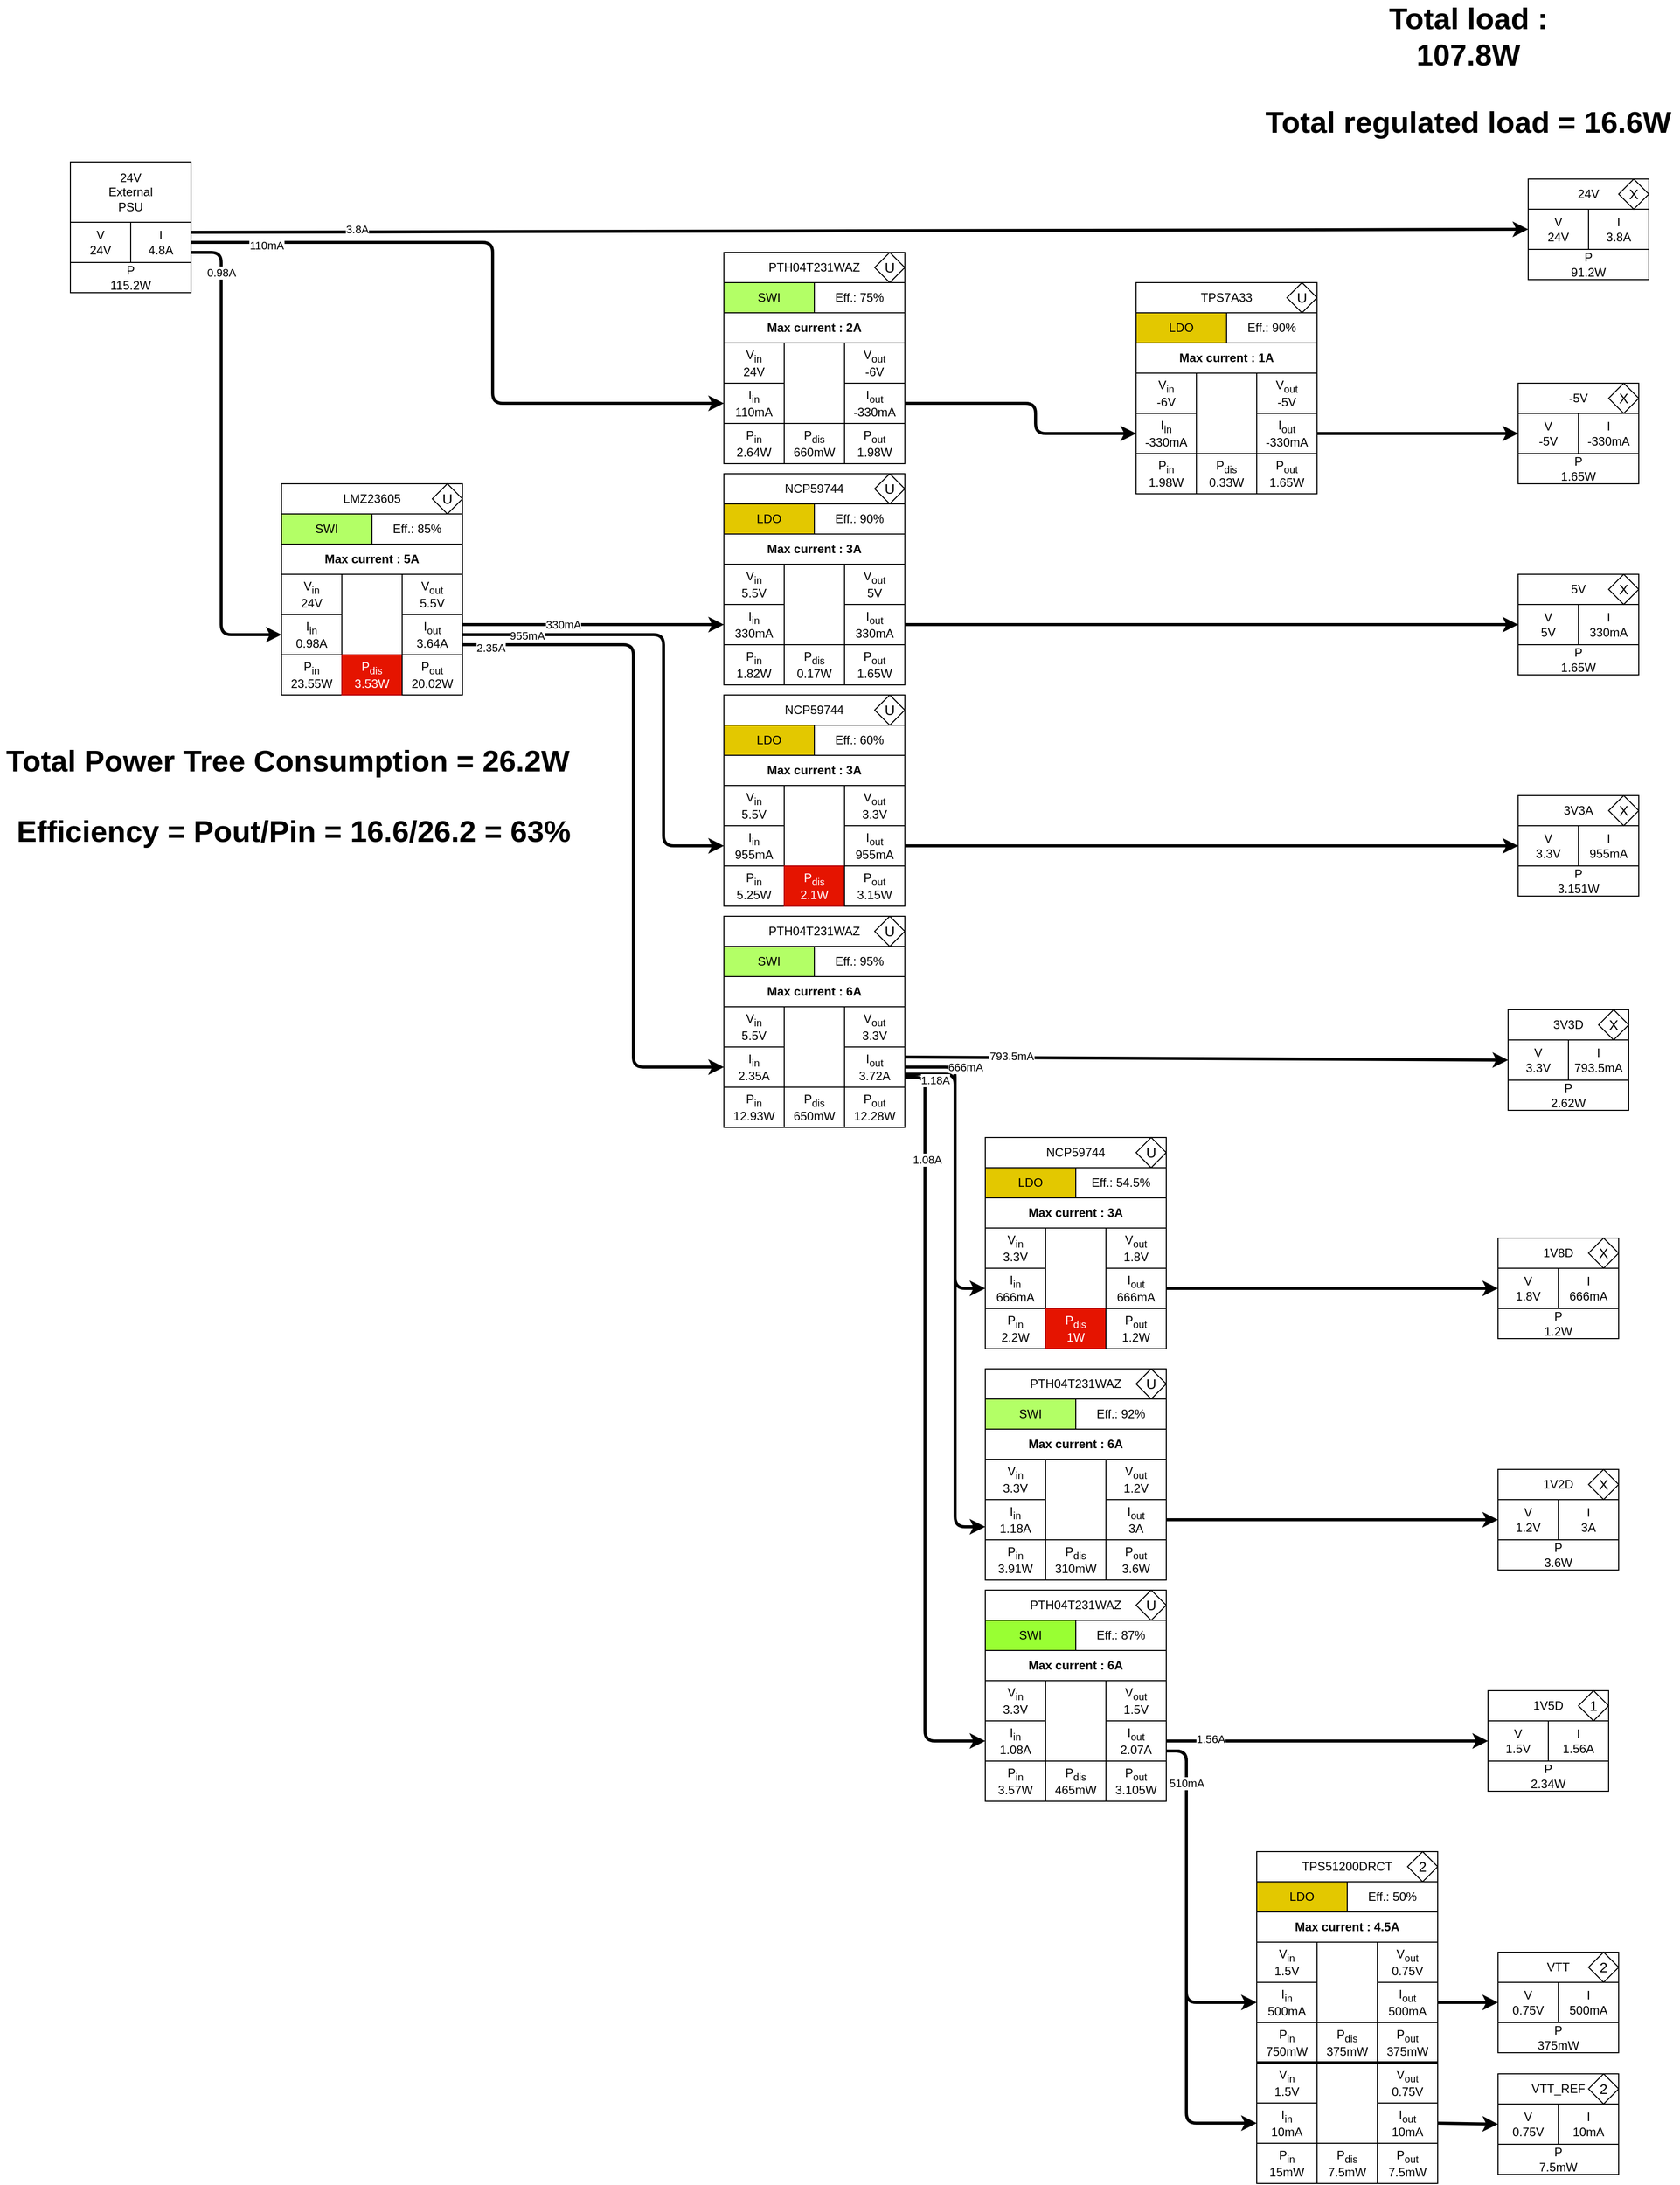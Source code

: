 <mxfile version="14.2.9" type="device"><diagram id="1eocFlP0qBZImxUBDGrG" name="Page-1"><mxGraphModel dx="2842" dy="1723" grid="1" gridSize="10" guides="1" tooltips="1" connect="1" arrows="1" fold="1" page="1" pageScale="1" pageWidth="1169" pageHeight="827" math="0" shadow="0"><root><mxCell id="0"/><mxCell id="1" parent="0"/><mxCell id="SzecO91LN3fsQ0xwAuWx-5" value="" style="group" vertex="1" connectable="0" parent="1"><mxGeometry x="990" y="-513" width="120" height="100" as="geometry"/></mxCell><mxCell id="SzecO91LN3fsQ0xwAuWx-1" value="24V" style="rounded=0;whiteSpace=wrap;html=1;" vertex="1" parent="SzecO91LN3fsQ0xwAuWx-5"><mxGeometry width="120" height="30" as="geometry"/></mxCell><mxCell id="SzecO91LN3fsQ0xwAuWx-2" value="V&lt;br&gt;24V" style="rounded=0;whiteSpace=wrap;html=1;" vertex="1" parent="SzecO91LN3fsQ0xwAuWx-5"><mxGeometry y="30" width="60" height="40" as="geometry"/></mxCell><mxCell id="SzecO91LN3fsQ0xwAuWx-3" value="I&lt;br&gt;3.8A" style="rounded=0;whiteSpace=wrap;html=1;" vertex="1" parent="SzecO91LN3fsQ0xwAuWx-5"><mxGeometry x="60" y="30" width="60" height="40" as="geometry"/></mxCell><mxCell id="SzecO91LN3fsQ0xwAuWx-4" value="P&lt;br&gt;91.2W" style="rounded=0;whiteSpace=wrap;html=1;" vertex="1" parent="SzecO91LN3fsQ0xwAuWx-5"><mxGeometry y="70" width="120" height="30" as="geometry"/></mxCell><mxCell id="SzecO91LN3fsQ0xwAuWx-64" value="&lt;font style=&quot;font-size: 14px&quot;&gt;X&lt;/font&gt;" style="rhombus;whiteSpace=wrap;html=1;" vertex="1" parent="SzecO91LN3fsQ0xwAuWx-5"><mxGeometry x="90" width="30" height="30" as="geometry"/></mxCell><mxCell id="SzecO91LN3fsQ0xwAuWx-6" value="" style="group" vertex="1" connectable="0" parent="1"><mxGeometry x="980" y="-120" width="120" height="100" as="geometry"/></mxCell><mxCell id="SzecO91LN3fsQ0xwAuWx-7" value="5V" style="rounded=0;whiteSpace=wrap;html=1;" vertex="1" parent="SzecO91LN3fsQ0xwAuWx-6"><mxGeometry width="120" height="30" as="geometry"/></mxCell><mxCell id="SzecO91LN3fsQ0xwAuWx-8" value="V&lt;br&gt;5V" style="rounded=0;whiteSpace=wrap;html=1;" vertex="1" parent="SzecO91LN3fsQ0xwAuWx-6"><mxGeometry y="30" width="60" height="40" as="geometry"/></mxCell><mxCell id="SzecO91LN3fsQ0xwAuWx-9" value="I&lt;br&gt;330mA" style="rounded=0;whiteSpace=wrap;html=1;" vertex="1" parent="SzecO91LN3fsQ0xwAuWx-6"><mxGeometry x="60" y="30" width="60" height="40" as="geometry"/></mxCell><mxCell id="SzecO91LN3fsQ0xwAuWx-10" value="P&lt;br&gt;1.65W" style="rounded=0;whiteSpace=wrap;html=1;" vertex="1" parent="SzecO91LN3fsQ0xwAuWx-6"><mxGeometry y="70" width="120" height="30" as="geometry"/></mxCell><mxCell id="SzecO91LN3fsQ0xwAuWx-65" value="&lt;font style=&quot;font-size: 14px&quot;&gt;X&lt;/font&gt;" style="rhombus;whiteSpace=wrap;html=1;" vertex="1" parent="SzecO91LN3fsQ0xwAuWx-6"><mxGeometry x="90" width="30" height="30" as="geometry"/></mxCell><mxCell id="SzecO91LN3fsQ0xwAuWx-11" value="" style="group" vertex="1" connectable="0" parent="1"><mxGeometry x="980" y="-310" width="120" height="100" as="geometry"/></mxCell><mxCell id="SzecO91LN3fsQ0xwAuWx-12" value="-5V" style="rounded=0;whiteSpace=wrap;html=1;" vertex="1" parent="SzecO91LN3fsQ0xwAuWx-11"><mxGeometry width="120" height="30" as="geometry"/></mxCell><mxCell id="SzecO91LN3fsQ0xwAuWx-13" value="V&lt;br&gt;-5V" style="rounded=0;whiteSpace=wrap;html=1;" vertex="1" parent="SzecO91LN3fsQ0xwAuWx-11"><mxGeometry y="30" width="60" height="40" as="geometry"/></mxCell><mxCell id="SzecO91LN3fsQ0xwAuWx-14" value="I&lt;br&gt;-330mA" style="rounded=0;whiteSpace=wrap;html=1;" vertex="1" parent="SzecO91LN3fsQ0xwAuWx-11"><mxGeometry x="60" y="30" width="60" height="40" as="geometry"/></mxCell><mxCell id="SzecO91LN3fsQ0xwAuWx-15" value="P&lt;br&gt;1.65W" style="rounded=0;whiteSpace=wrap;html=1;" vertex="1" parent="SzecO91LN3fsQ0xwAuWx-11"><mxGeometry y="70" width="120" height="30" as="geometry"/></mxCell><mxCell id="SzecO91LN3fsQ0xwAuWx-66" value="&lt;font style=&quot;font-size: 14px&quot;&gt;X&lt;/font&gt;" style="rhombus;whiteSpace=wrap;html=1;" vertex="1" parent="SzecO91LN3fsQ0xwAuWx-11"><mxGeometry x="90" width="30" height="30" as="geometry"/></mxCell><mxCell id="SzecO91LN3fsQ0xwAuWx-16" value="" style="group" vertex="1" connectable="0" parent="1"><mxGeometry x="980" y="100" width="120" height="100" as="geometry"/></mxCell><mxCell id="SzecO91LN3fsQ0xwAuWx-17" value="3V3A" style="rounded=0;whiteSpace=wrap;html=1;" vertex="1" parent="SzecO91LN3fsQ0xwAuWx-16"><mxGeometry width="120" height="30" as="geometry"/></mxCell><mxCell id="SzecO91LN3fsQ0xwAuWx-18" value="V&lt;br&gt;3.3V" style="rounded=0;whiteSpace=wrap;html=1;" vertex="1" parent="SzecO91LN3fsQ0xwAuWx-16"><mxGeometry y="30" width="60" height="40" as="geometry"/></mxCell><mxCell id="SzecO91LN3fsQ0xwAuWx-19" value="I&lt;br&gt;955mA" style="rounded=0;whiteSpace=wrap;html=1;" vertex="1" parent="SzecO91LN3fsQ0xwAuWx-16"><mxGeometry x="60" y="30" width="60" height="40" as="geometry"/></mxCell><mxCell id="SzecO91LN3fsQ0xwAuWx-20" value="P&lt;br&gt;3.151W" style="rounded=0;whiteSpace=wrap;html=1;" vertex="1" parent="SzecO91LN3fsQ0xwAuWx-16"><mxGeometry y="70" width="120" height="30" as="geometry"/></mxCell><mxCell id="SzecO91LN3fsQ0xwAuWx-67" value="&lt;font style=&quot;font-size: 14px&quot;&gt;X&lt;/font&gt;" style="rhombus;whiteSpace=wrap;html=1;" vertex="1" parent="SzecO91LN3fsQ0xwAuWx-16"><mxGeometry x="90" width="30" height="30" as="geometry"/></mxCell><mxCell id="SzecO91LN3fsQ0xwAuWx-21" value="" style="group" vertex="1" connectable="0" parent="1"><mxGeometry x="970" y="313" width="120" height="100" as="geometry"/></mxCell><mxCell id="SzecO91LN3fsQ0xwAuWx-22" value="3V3D" style="rounded=0;whiteSpace=wrap;html=1;" vertex="1" parent="SzecO91LN3fsQ0xwAuWx-21"><mxGeometry width="120" height="30" as="geometry"/></mxCell><mxCell id="SzecO91LN3fsQ0xwAuWx-23" value="V&lt;br&gt;3.3V" style="rounded=0;whiteSpace=wrap;html=1;" vertex="1" parent="SzecO91LN3fsQ0xwAuWx-21"><mxGeometry y="30" width="60" height="40" as="geometry"/></mxCell><mxCell id="SzecO91LN3fsQ0xwAuWx-24" value="I&lt;br&gt;793.5mA" style="rounded=0;whiteSpace=wrap;html=1;" vertex="1" parent="SzecO91LN3fsQ0xwAuWx-21"><mxGeometry x="60" y="30" width="60" height="40" as="geometry"/></mxCell><mxCell id="SzecO91LN3fsQ0xwAuWx-25" value="P&lt;br&gt;2.62W" style="rounded=0;whiteSpace=wrap;html=1;" vertex="1" parent="SzecO91LN3fsQ0xwAuWx-21"><mxGeometry y="70" width="120" height="30" as="geometry"/></mxCell><mxCell id="SzecO91LN3fsQ0xwAuWx-68" value="&lt;font style=&quot;font-size: 14px&quot;&gt;X&lt;/font&gt;" style="rhombus;whiteSpace=wrap;html=1;" vertex="1" parent="SzecO91LN3fsQ0xwAuWx-21"><mxGeometry x="90" width="30" height="30" as="geometry"/></mxCell><mxCell id="SzecO91LN3fsQ0xwAuWx-43" value="" style="group;fillColor=#fff2cc;strokeColor=#d6b656;" vertex="1" connectable="0" parent="1"><mxGeometry x="720" y="1150" width="180" height="210" as="geometry"/></mxCell><mxCell id="SzecO91LN3fsQ0xwAuWx-26" value="TPS51200DRCT" style="rounded=0;whiteSpace=wrap;html=1;" vertex="1" parent="SzecO91LN3fsQ0xwAuWx-43"><mxGeometry width="180" height="30" as="geometry"/></mxCell><mxCell id="SzecO91LN3fsQ0xwAuWx-29" value="&lt;font style=&quot;font-size: 14px&quot;&gt;2&lt;/font&gt;" style="rhombus;whiteSpace=wrap;html=1;" vertex="1" parent="SzecO91LN3fsQ0xwAuWx-43"><mxGeometry x="150" width="30" height="30" as="geometry"/></mxCell><mxCell id="SzecO91LN3fsQ0xwAuWx-30" value="&lt;font color=&quot;#000000&quot;&gt;LDO&lt;/font&gt;" style="rounded=0;whiteSpace=wrap;html=1;fillColor=#e3c800;fontColor=#ffffff;" vertex="1" parent="SzecO91LN3fsQ0xwAuWx-43"><mxGeometry y="30" width="90" height="30" as="geometry"/></mxCell><mxCell id="SzecO91LN3fsQ0xwAuWx-32" value="Eff.: 50%" style="rounded=0;whiteSpace=wrap;html=1;" vertex="1" parent="SzecO91LN3fsQ0xwAuWx-43"><mxGeometry x="90" y="30" width="90" height="30" as="geometry"/></mxCell><mxCell id="SzecO91LN3fsQ0xwAuWx-33" value="" style="rounded=0;whiteSpace=wrap;html=1;" vertex="1" parent="SzecO91LN3fsQ0xwAuWx-43"><mxGeometry y="90" width="180" height="120" as="geometry"/></mxCell><mxCell id="SzecO91LN3fsQ0xwAuWx-34" value="&lt;b&gt;Max current : 4.5A&lt;/b&gt;" style="rounded=0;whiteSpace=wrap;html=1;" vertex="1" parent="SzecO91LN3fsQ0xwAuWx-43"><mxGeometry y="60" width="180" height="30" as="geometry"/></mxCell><mxCell id="SzecO91LN3fsQ0xwAuWx-36" value="V&lt;sub&gt;in&lt;/sub&gt;&lt;br&gt;1.5V" style="rounded=0;whiteSpace=wrap;html=1;" vertex="1" parent="SzecO91LN3fsQ0xwAuWx-43"><mxGeometry y="90" width="60" height="40" as="geometry"/></mxCell><mxCell id="SzecO91LN3fsQ0xwAuWx-37" value="I&lt;sub&gt;in&lt;/sub&gt;&lt;br&gt;500mA" style="rounded=0;whiteSpace=wrap;html=1;" vertex="1" parent="SzecO91LN3fsQ0xwAuWx-43"><mxGeometry y="130" width="60" height="40" as="geometry"/></mxCell><mxCell id="SzecO91LN3fsQ0xwAuWx-38" value="P&lt;sub&gt;in&lt;/sub&gt;&lt;br&gt;750mW" style="rounded=0;whiteSpace=wrap;html=1;" vertex="1" parent="SzecO91LN3fsQ0xwAuWx-43"><mxGeometry y="170" width="60" height="40" as="geometry"/></mxCell><mxCell id="SzecO91LN3fsQ0xwAuWx-39" value="P&lt;sub&gt;dis&lt;/sub&gt;&lt;br&gt;375mW" style="rounded=0;whiteSpace=wrap;html=1;" vertex="1" parent="SzecO91LN3fsQ0xwAuWx-43"><mxGeometry x="60" y="170" width="60" height="40" as="geometry"/></mxCell><mxCell id="SzecO91LN3fsQ0xwAuWx-40" value="P&lt;sub&gt;out&lt;/sub&gt;&lt;br&gt;375mW" style="rounded=0;whiteSpace=wrap;html=1;" vertex="1" parent="SzecO91LN3fsQ0xwAuWx-43"><mxGeometry x="120" y="170" width="60" height="40" as="geometry"/></mxCell><mxCell id="SzecO91LN3fsQ0xwAuWx-41" value="I&lt;sub&gt;out&lt;/sub&gt;&lt;br&gt;500mA" style="rounded=0;whiteSpace=wrap;html=1;" vertex="1" parent="SzecO91LN3fsQ0xwAuWx-43"><mxGeometry x="120" y="130" width="60" height="40" as="geometry"/></mxCell><mxCell id="SzecO91LN3fsQ0xwAuWx-42" value="V&lt;sub&gt;out&lt;/sub&gt;&lt;br&gt;0.75V" style="rounded=0;whiteSpace=wrap;html=1;" vertex="1" parent="SzecO91LN3fsQ0xwAuWx-43"><mxGeometry x="120" y="90" width="60" height="40" as="geometry"/></mxCell><mxCell id="SzecO91LN3fsQ0xwAuWx-44" value="" style="group" vertex="1" connectable="0" parent="1"><mxGeometry x="960" y="540" width="120" height="100" as="geometry"/></mxCell><mxCell id="SzecO91LN3fsQ0xwAuWx-45" value="1V8D" style="rounded=0;whiteSpace=wrap;html=1;" vertex="1" parent="SzecO91LN3fsQ0xwAuWx-44"><mxGeometry width="120" height="30" as="geometry"/></mxCell><mxCell id="SzecO91LN3fsQ0xwAuWx-46" value="V&lt;br&gt;1.8V" style="rounded=0;whiteSpace=wrap;html=1;" vertex="1" parent="SzecO91LN3fsQ0xwAuWx-44"><mxGeometry y="30" width="60" height="40" as="geometry"/></mxCell><mxCell id="SzecO91LN3fsQ0xwAuWx-47" value="I&lt;br&gt;666mA" style="rounded=0;whiteSpace=wrap;html=1;" vertex="1" parent="SzecO91LN3fsQ0xwAuWx-44"><mxGeometry x="60" y="30" width="60" height="40" as="geometry"/></mxCell><mxCell id="SzecO91LN3fsQ0xwAuWx-48" value="P&lt;br&gt;1.2W" style="rounded=0;whiteSpace=wrap;html=1;" vertex="1" parent="SzecO91LN3fsQ0xwAuWx-44"><mxGeometry y="70" width="120" height="30" as="geometry"/></mxCell><mxCell id="SzecO91LN3fsQ0xwAuWx-69" value="&lt;font style=&quot;font-size: 14px&quot;&gt;X&lt;/font&gt;" style="rhombus;whiteSpace=wrap;html=1;" vertex="1" parent="SzecO91LN3fsQ0xwAuWx-44"><mxGeometry x="90" width="30" height="30" as="geometry"/></mxCell><mxCell id="SzecO91LN3fsQ0xwAuWx-49" value="" style="group" vertex="1" connectable="0" parent="1"><mxGeometry x="950" y="990" width="120" height="100" as="geometry"/></mxCell><mxCell id="SzecO91LN3fsQ0xwAuWx-50" value="1V5D" style="rounded=0;whiteSpace=wrap;html=1;" vertex="1" parent="SzecO91LN3fsQ0xwAuWx-49"><mxGeometry width="120" height="30" as="geometry"/></mxCell><mxCell id="SzecO91LN3fsQ0xwAuWx-51" value="V&lt;br&gt;1.5V" style="rounded=0;whiteSpace=wrap;html=1;" vertex="1" parent="SzecO91LN3fsQ0xwAuWx-49"><mxGeometry y="30" width="60" height="40" as="geometry"/></mxCell><mxCell id="SzecO91LN3fsQ0xwAuWx-52" value="I&lt;br&gt;1.56A" style="rounded=0;whiteSpace=wrap;html=1;" vertex="1" parent="SzecO91LN3fsQ0xwAuWx-49"><mxGeometry x="60" y="30" width="60" height="40" as="geometry"/></mxCell><mxCell id="SzecO91LN3fsQ0xwAuWx-53" value="P&lt;br&gt;2.34W" style="rounded=0;whiteSpace=wrap;html=1;" vertex="1" parent="SzecO91LN3fsQ0xwAuWx-49"><mxGeometry y="70" width="120" height="30" as="geometry"/></mxCell><mxCell id="SzecO91LN3fsQ0xwAuWx-70" value="&lt;font style=&quot;font-size: 14px&quot;&gt;1&lt;/font&gt;" style="rhombus;whiteSpace=wrap;html=1;" vertex="1" parent="SzecO91LN3fsQ0xwAuWx-49"><mxGeometry x="90" width="30" height="30" as="geometry"/></mxCell><mxCell id="SzecO91LN3fsQ0xwAuWx-59" value="" style="group" vertex="1" connectable="0" parent="1"><mxGeometry x="960" y="770" width="120" height="100" as="geometry"/></mxCell><mxCell id="SzecO91LN3fsQ0xwAuWx-60" value="1V2D" style="rounded=0;whiteSpace=wrap;html=1;" vertex="1" parent="SzecO91LN3fsQ0xwAuWx-59"><mxGeometry width="120" height="30" as="geometry"/></mxCell><mxCell id="SzecO91LN3fsQ0xwAuWx-61" value="V&lt;br&gt;1.2V" style="rounded=0;whiteSpace=wrap;html=1;" vertex="1" parent="SzecO91LN3fsQ0xwAuWx-59"><mxGeometry y="30" width="60" height="40" as="geometry"/></mxCell><mxCell id="SzecO91LN3fsQ0xwAuWx-62" value="I&lt;br&gt;3A" style="rounded=0;whiteSpace=wrap;html=1;" vertex="1" parent="SzecO91LN3fsQ0xwAuWx-59"><mxGeometry x="60" y="30" width="60" height="40" as="geometry"/></mxCell><mxCell id="SzecO91LN3fsQ0xwAuWx-63" value="P&lt;br&gt;3.6W" style="rounded=0;whiteSpace=wrap;html=1;" vertex="1" parent="SzecO91LN3fsQ0xwAuWx-59"><mxGeometry y="70" width="120" height="30" as="geometry"/></mxCell><mxCell id="SzecO91LN3fsQ0xwAuWx-72" value="&lt;font style=&quot;font-size: 14px&quot;&gt;X&lt;/font&gt;" style="rhombus;whiteSpace=wrap;html=1;" vertex="1" parent="SzecO91LN3fsQ0xwAuWx-59"><mxGeometry x="90" width="30" height="30" as="geometry"/></mxCell><mxCell id="SzecO91LN3fsQ0xwAuWx-73" value="" style="group" vertex="1" connectable="0" parent="1"><mxGeometry x="960" y="1250" width="120" height="100" as="geometry"/></mxCell><mxCell id="SzecO91LN3fsQ0xwAuWx-74" value="VTT" style="rounded=0;whiteSpace=wrap;html=1;" vertex="1" parent="SzecO91LN3fsQ0xwAuWx-73"><mxGeometry width="120" height="30" as="geometry"/></mxCell><mxCell id="SzecO91LN3fsQ0xwAuWx-75" value="V&lt;br&gt;0.75V" style="rounded=0;whiteSpace=wrap;html=1;" vertex="1" parent="SzecO91LN3fsQ0xwAuWx-73"><mxGeometry y="30" width="60" height="40" as="geometry"/></mxCell><mxCell id="SzecO91LN3fsQ0xwAuWx-76" value="I&lt;br&gt;500mA" style="rounded=0;whiteSpace=wrap;html=1;" vertex="1" parent="SzecO91LN3fsQ0xwAuWx-73"><mxGeometry x="60" y="30" width="60" height="40" as="geometry"/></mxCell><mxCell id="SzecO91LN3fsQ0xwAuWx-77" value="P&lt;br&gt;375mW" style="rounded=0;whiteSpace=wrap;html=1;" vertex="1" parent="SzecO91LN3fsQ0xwAuWx-73"><mxGeometry y="70" width="120" height="30" as="geometry"/></mxCell><mxCell id="SzecO91LN3fsQ0xwAuWx-78" value="&lt;font style=&quot;font-size: 14px&quot;&gt;2&lt;/font&gt;" style="rhombus;whiteSpace=wrap;html=1;" vertex="1" parent="SzecO91LN3fsQ0xwAuWx-73"><mxGeometry x="90" width="30" height="30" as="geometry"/></mxCell><mxCell id="SzecO91LN3fsQ0xwAuWx-79" value="" style="group" vertex="1" connectable="0" parent="1"><mxGeometry x="960" y="1371" width="120" height="100" as="geometry"/></mxCell><mxCell id="SzecO91LN3fsQ0xwAuWx-80" value="VTT_REF" style="rounded=0;whiteSpace=wrap;html=1;" vertex="1" parent="SzecO91LN3fsQ0xwAuWx-79"><mxGeometry width="120" height="30" as="geometry"/></mxCell><mxCell id="SzecO91LN3fsQ0xwAuWx-81" value="V&lt;br&gt;0.75V" style="rounded=0;whiteSpace=wrap;html=1;" vertex="1" parent="SzecO91LN3fsQ0xwAuWx-79"><mxGeometry y="30" width="60" height="40" as="geometry"/></mxCell><mxCell id="SzecO91LN3fsQ0xwAuWx-82" value="I&lt;br&gt;10mA" style="rounded=0;whiteSpace=wrap;html=1;" vertex="1" parent="SzecO91LN3fsQ0xwAuWx-79"><mxGeometry x="60" y="30" width="60" height="40" as="geometry"/></mxCell><mxCell id="SzecO91LN3fsQ0xwAuWx-83" value="P&lt;br&gt;7.5mW" style="rounded=0;whiteSpace=wrap;html=1;" vertex="1" parent="SzecO91LN3fsQ0xwAuWx-79"><mxGeometry y="70" width="120" height="30" as="geometry"/></mxCell><mxCell id="SzecO91LN3fsQ0xwAuWx-84" value="&lt;font style=&quot;font-size: 14px&quot;&gt;2&lt;/font&gt;" style="rhombus;whiteSpace=wrap;html=1;" vertex="1" parent="SzecO91LN3fsQ0xwAuWx-79"><mxGeometry x="90" width="30" height="30" as="geometry"/></mxCell><mxCell id="SzecO91LN3fsQ0xwAuWx-87" value="" style="rounded=0;whiteSpace=wrap;html=1;" vertex="1" parent="1"><mxGeometry x="720" y="1360" width="180" height="120" as="geometry"/></mxCell><mxCell id="SzecO91LN3fsQ0xwAuWx-88" value="V&lt;sub&gt;in&lt;/sub&gt;&lt;br&gt;1.5V" style="rounded=0;whiteSpace=wrap;html=1;" vertex="1" parent="1"><mxGeometry x="720" y="1360" width="60" height="40" as="geometry"/></mxCell><mxCell id="SzecO91LN3fsQ0xwAuWx-89" value="I&lt;sub&gt;in&lt;/sub&gt;&lt;br&gt;10mA" style="rounded=0;whiteSpace=wrap;html=1;" vertex="1" parent="1"><mxGeometry x="720" y="1400" width="60" height="40" as="geometry"/></mxCell><mxCell id="SzecO91LN3fsQ0xwAuWx-90" value="P&lt;sub&gt;in&lt;/sub&gt;&lt;br&gt;15mW" style="rounded=0;whiteSpace=wrap;html=1;" vertex="1" parent="1"><mxGeometry x="720" y="1440" width="60" height="40" as="geometry"/></mxCell><mxCell id="SzecO91LN3fsQ0xwAuWx-91" value="P&lt;sub&gt;dis&lt;/sub&gt;&lt;br&gt;7.5mW" style="rounded=0;whiteSpace=wrap;html=1;" vertex="1" parent="1"><mxGeometry x="780" y="1440" width="60" height="40" as="geometry"/></mxCell><mxCell id="SzecO91LN3fsQ0xwAuWx-92" value="P&lt;sub&gt;out&lt;/sub&gt;&lt;br&gt;7.5mW" style="rounded=0;whiteSpace=wrap;html=1;" vertex="1" parent="1"><mxGeometry x="840" y="1440" width="60" height="40" as="geometry"/></mxCell><mxCell id="SzecO91LN3fsQ0xwAuWx-93" value="I&lt;sub&gt;out&lt;/sub&gt;&lt;br&gt;10mA" style="rounded=0;whiteSpace=wrap;html=1;" vertex="1" parent="1"><mxGeometry x="840" y="1400" width="60" height="40" as="geometry"/></mxCell><mxCell id="SzecO91LN3fsQ0xwAuWx-94" value="V&lt;sub&gt;out&lt;/sub&gt;&lt;br&gt;0.75V" style="rounded=0;whiteSpace=wrap;html=1;" vertex="1" parent="1"><mxGeometry x="840" y="1360" width="60" height="40" as="geometry"/></mxCell><mxCell id="SzecO91LN3fsQ0xwAuWx-95" value="" style="endArrow=none;html=1;exitX=0;exitY=1;exitDx=0;exitDy=0;entryX=1;entryY=0;entryDx=0;entryDy=0;strokeWidth=3;" edge="1" parent="1" source="SzecO91LN3fsQ0xwAuWx-38" target="SzecO91LN3fsQ0xwAuWx-94"><mxGeometry width="50" height="50" relative="1" as="geometry"><mxPoint x="650" y="1420" as="sourcePoint"/><mxPoint x="700" y="1370" as="targetPoint"/></mxGeometry></mxCell><mxCell id="SzecO91LN3fsQ0xwAuWx-96" value="" style="endArrow=classic;html=1;strokeWidth=3;exitX=1;exitY=0.5;exitDx=0;exitDy=0;entryX=0;entryY=0.5;entryDx=0;entryDy=0;" edge="1" parent="1" source="SzecO91LN3fsQ0xwAuWx-93" target="SzecO91LN3fsQ0xwAuWx-81"><mxGeometry width="50" height="50" relative="1" as="geometry"><mxPoint x="820" y="1420" as="sourcePoint"/><mxPoint x="870" y="1370" as="targetPoint"/></mxGeometry></mxCell><mxCell id="SzecO91LN3fsQ0xwAuWx-97" value="" style="endArrow=classic;html=1;strokeWidth=3;exitX=1;exitY=0.5;exitDx=0;exitDy=0;entryX=0;entryY=0.5;entryDx=0;entryDy=0;" edge="1" parent="1" source="SzecO91LN3fsQ0xwAuWx-41" target="SzecO91LN3fsQ0xwAuWx-75"><mxGeometry width="50" height="50" relative="1" as="geometry"><mxPoint x="730" y="1290" as="sourcePoint"/><mxPoint x="970" y="1291" as="targetPoint"/></mxGeometry></mxCell><mxCell id="SzecO91LN3fsQ0xwAuWx-121" value="" style="group;fillColor=#fff2cc;strokeColor=#d6b656;" vertex="1" connectable="0" parent="1"><mxGeometry x="450" y="670" width="180" height="210" as="geometry"/></mxCell><mxCell id="SzecO91LN3fsQ0xwAuWx-122" value="PTH04T231WAZ" style="rounded=0;whiteSpace=wrap;html=1;" vertex="1" parent="SzecO91LN3fsQ0xwAuWx-121"><mxGeometry width="180" height="30" as="geometry"/></mxCell><mxCell id="SzecO91LN3fsQ0xwAuWx-123" value="&lt;font style=&quot;font-size: 14px&quot;&gt;U&lt;/font&gt;" style="rhombus;whiteSpace=wrap;html=1;" vertex="1" parent="SzecO91LN3fsQ0xwAuWx-121"><mxGeometry x="150" width="30" height="30" as="geometry"/></mxCell><mxCell id="SzecO91LN3fsQ0xwAuWx-124" value="&lt;font color=&quot;#000000&quot;&gt;SWI&lt;/font&gt;" style="rounded=0;whiteSpace=wrap;html=1;fontColor=#ffffff;fillColor=#B3FF66;" vertex="1" parent="SzecO91LN3fsQ0xwAuWx-121"><mxGeometry y="30" width="90" height="30" as="geometry"/></mxCell><mxCell id="SzecO91LN3fsQ0xwAuWx-125" value="Eff.: 92%" style="rounded=0;whiteSpace=wrap;html=1;" vertex="1" parent="SzecO91LN3fsQ0xwAuWx-121"><mxGeometry x="90" y="30" width="90" height="30" as="geometry"/></mxCell><mxCell id="SzecO91LN3fsQ0xwAuWx-126" value="" style="rounded=0;whiteSpace=wrap;html=1;" vertex="1" parent="SzecO91LN3fsQ0xwAuWx-121"><mxGeometry y="90" width="180" height="120" as="geometry"/></mxCell><mxCell id="SzecO91LN3fsQ0xwAuWx-127" value="&lt;b&gt;Max current : 6A&lt;/b&gt;" style="rounded=0;whiteSpace=wrap;html=1;" vertex="1" parent="SzecO91LN3fsQ0xwAuWx-121"><mxGeometry y="60" width="180" height="30" as="geometry"/></mxCell><mxCell id="SzecO91LN3fsQ0xwAuWx-128" value="V&lt;sub&gt;in&lt;/sub&gt;&lt;br&gt;3.3V" style="rounded=0;whiteSpace=wrap;html=1;" vertex="1" parent="SzecO91LN3fsQ0xwAuWx-121"><mxGeometry y="90" width="60" height="40" as="geometry"/></mxCell><mxCell id="SzecO91LN3fsQ0xwAuWx-129" value="I&lt;sub&gt;in&lt;/sub&gt;&lt;br&gt;1.18A" style="rounded=0;whiteSpace=wrap;html=1;" vertex="1" parent="SzecO91LN3fsQ0xwAuWx-121"><mxGeometry y="130" width="60" height="40" as="geometry"/></mxCell><mxCell id="SzecO91LN3fsQ0xwAuWx-130" value="P&lt;sub&gt;in&lt;/sub&gt;&lt;br&gt;3.91W" style="rounded=0;whiteSpace=wrap;html=1;" vertex="1" parent="SzecO91LN3fsQ0xwAuWx-121"><mxGeometry y="170" width="60" height="40" as="geometry"/></mxCell><mxCell id="SzecO91LN3fsQ0xwAuWx-131" value="P&lt;sub&gt;dis&lt;/sub&gt;&lt;br&gt;310mW" style="rounded=0;whiteSpace=wrap;html=1;" vertex="1" parent="SzecO91LN3fsQ0xwAuWx-121"><mxGeometry x="60" y="170" width="60" height="40" as="geometry"/></mxCell><mxCell id="SzecO91LN3fsQ0xwAuWx-132" value="P&lt;sub&gt;out&lt;/sub&gt;&lt;br&gt;3.6W" style="rounded=0;whiteSpace=wrap;html=1;" vertex="1" parent="SzecO91LN3fsQ0xwAuWx-121"><mxGeometry x="120" y="170" width="60" height="40" as="geometry"/></mxCell><mxCell id="SzecO91LN3fsQ0xwAuWx-133" value="I&lt;sub&gt;out&lt;/sub&gt;&lt;br&gt;3A" style="rounded=0;whiteSpace=wrap;html=1;" vertex="1" parent="SzecO91LN3fsQ0xwAuWx-121"><mxGeometry x="120" y="130" width="60" height="40" as="geometry"/></mxCell><mxCell id="SzecO91LN3fsQ0xwAuWx-134" value="V&lt;sub&gt;out&lt;/sub&gt;&lt;br&gt;1.2V" style="rounded=0;whiteSpace=wrap;html=1;" vertex="1" parent="SzecO91LN3fsQ0xwAuWx-121"><mxGeometry x="120" y="90" width="60" height="40" as="geometry"/></mxCell><mxCell id="SzecO91LN3fsQ0xwAuWx-144" value="" style="endArrow=classic;html=1;strokeWidth=3;exitX=1;exitY=0.5;exitDx=0;exitDy=0;entryX=0;entryY=0.5;entryDx=0;entryDy=0;" edge="1" parent="1" source="SzecO91LN3fsQ0xwAuWx-133" target="SzecO91LN3fsQ0xwAuWx-61"><mxGeometry width="50" height="50" relative="1" as="geometry"><mxPoint x="730" y="1040" as="sourcePoint"/><mxPoint x="890" y="1030" as="targetPoint"/></mxGeometry></mxCell><mxCell id="SzecO91LN3fsQ0xwAuWx-145" value="" style="group;fillColor=#fff2cc;strokeColor=#d6b656;" vertex="1" connectable="0" parent="1"><mxGeometry x="450" y="890" width="180" height="210" as="geometry"/></mxCell><mxCell id="SzecO91LN3fsQ0xwAuWx-146" value="PTH04T231WAZ" style="rounded=0;whiteSpace=wrap;html=1;" vertex="1" parent="SzecO91LN3fsQ0xwAuWx-145"><mxGeometry width="180" height="30" as="geometry"/></mxCell><mxCell id="SzecO91LN3fsQ0xwAuWx-147" value="&lt;font style=&quot;font-size: 14px&quot;&gt;U&lt;/font&gt;" style="rhombus;whiteSpace=wrap;html=1;" vertex="1" parent="SzecO91LN3fsQ0xwAuWx-145"><mxGeometry x="150" width="30" height="30" as="geometry"/></mxCell><mxCell id="SzecO91LN3fsQ0xwAuWx-148" value="&lt;font color=&quot;#000000&quot;&gt;SWI&lt;/font&gt;" style="rounded=0;whiteSpace=wrap;html=1;fontColor=#ffffff;fillColor=#99FF33;" vertex="1" parent="SzecO91LN3fsQ0xwAuWx-145"><mxGeometry y="30" width="90" height="30" as="geometry"/></mxCell><mxCell id="SzecO91LN3fsQ0xwAuWx-149" value="Eff.: 87%" style="rounded=0;whiteSpace=wrap;html=1;" vertex="1" parent="SzecO91LN3fsQ0xwAuWx-145"><mxGeometry x="90" y="30" width="90" height="30" as="geometry"/></mxCell><mxCell id="SzecO91LN3fsQ0xwAuWx-150" value="" style="rounded=0;whiteSpace=wrap;html=1;" vertex="1" parent="SzecO91LN3fsQ0xwAuWx-145"><mxGeometry y="90" width="180" height="120" as="geometry"/></mxCell><mxCell id="SzecO91LN3fsQ0xwAuWx-151" value="&lt;b&gt;Max current : 6A&lt;/b&gt;" style="rounded=0;whiteSpace=wrap;html=1;" vertex="1" parent="SzecO91LN3fsQ0xwAuWx-145"><mxGeometry y="60" width="180" height="30" as="geometry"/></mxCell><mxCell id="SzecO91LN3fsQ0xwAuWx-152" value="V&lt;sub&gt;in&lt;/sub&gt;&lt;br&gt;3.3V" style="rounded=0;whiteSpace=wrap;html=1;" vertex="1" parent="SzecO91LN3fsQ0xwAuWx-145"><mxGeometry y="90" width="60" height="40" as="geometry"/></mxCell><mxCell id="SzecO91LN3fsQ0xwAuWx-153" value="I&lt;sub&gt;in&lt;/sub&gt;&lt;br&gt;1.08A" style="rounded=0;whiteSpace=wrap;html=1;" vertex="1" parent="SzecO91LN3fsQ0xwAuWx-145"><mxGeometry y="130" width="60" height="40" as="geometry"/></mxCell><mxCell id="SzecO91LN3fsQ0xwAuWx-154" value="P&lt;sub&gt;in&lt;/sub&gt;&lt;br&gt;3.57W" style="rounded=0;whiteSpace=wrap;html=1;" vertex="1" parent="SzecO91LN3fsQ0xwAuWx-145"><mxGeometry y="170" width="60" height="40" as="geometry"/></mxCell><mxCell id="SzecO91LN3fsQ0xwAuWx-155" value="P&lt;sub&gt;dis&lt;/sub&gt;&lt;br&gt;465mW" style="rounded=0;whiteSpace=wrap;html=1;" vertex="1" parent="SzecO91LN3fsQ0xwAuWx-145"><mxGeometry x="60" y="170" width="60" height="40" as="geometry"/></mxCell><mxCell id="SzecO91LN3fsQ0xwAuWx-156" value="P&lt;sub&gt;out&lt;/sub&gt;&lt;br&gt;3.105W" style="rounded=0;whiteSpace=wrap;html=1;" vertex="1" parent="SzecO91LN3fsQ0xwAuWx-145"><mxGeometry x="120" y="170" width="60" height="40" as="geometry"/></mxCell><mxCell id="SzecO91LN3fsQ0xwAuWx-157" value="I&lt;sub&gt;out&lt;/sub&gt;&lt;br&gt;2.07A" style="rounded=0;whiteSpace=wrap;html=1;" vertex="1" parent="SzecO91LN3fsQ0xwAuWx-145"><mxGeometry x="120" y="130" width="60" height="40" as="geometry"/></mxCell><mxCell id="SzecO91LN3fsQ0xwAuWx-158" value="V&lt;sub&gt;out&lt;/sub&gt;&lt;br&gt;1.5V" style="rounded=0;whiteSpace=wrap;html=1;" vertex="1" parent="SzecO91LN3fsQ0xwAuWx-145"><mxGeometry x="120" y="90" width="60" height="40" as="geometry"/></mxCell><mxCell id="SzecO91LN3fsQ0xwAuWx-159" value="" style="group;fillColor=#fff2cc;strokeColor=#d6b656;" vertex="1" connectable="0" parent="1"><mxGeometry x="450" y="440" width="180" height="210" as="geometry"/></mxCell><mxCell id="SzecO91LN3fsQ0xwAuWx-160" value="NCP59744" style="rounded=0;whiteSpace=wrap;html=1;" vertex="1" parent="SzecO91LN3fsQ0xwAuWx-159"><mxGeometry width="180" height="30" as="geometry"/></mxCell><mxCell id="SzecO91LN3fsQ0xwAuWx-161" value="&lt;font style=&quot;font-size: 14px&quot;&gt;U&lt;/font&gt;" style="rhombus;whiteSpace=wrap;html=1;" vertex="1" parent="SzecO91LN3fsQ0xwAuWx-159"><mxGeometry x="150" width="30" height="30" as="geometry"/></mxCell><mxCell id="SzecO91LN3fsQ0xwAuWx-162" value="&lt;font color=&quot;#000000&quot;&gt;LDO&lt;/font&gt;" style="rounded=0;whiteSpace=wrap;html=1;fillColor=#e3c800;fontColor=#ffffff;" vertex="1" parent="SzecO91LN3fsQ0xwAuWx-159"><mxGeometry y="30" width="90" height="30" as="geometry"/></mxCell><mxCell id="SzecO91LN3fsQ0xwAuWx-163" value="Eff.: 54.5%" style="rounded=0;whiteSpace=wrap;html=1;" vertex="1" parent="SzecO91LN3fsQ0xwAuWx-159"><mxGeometry x="90" y="30" width="90" height="30" as="geometry"/></mxCell><mxCell id="SzecO91LN3fsQ0xwAuWx-164" value="" style="rounded=0;whiteSpace=wrap;html=1;" vertex="1" parent="SzecO91LN3fsQ0xwAuWx-159"><mxGeometry y="90" width="180" height="120" as="geometry"/></mxCell><mxCell id="SzecO91LN3fsQ0xwAuWx-165" value="&lt;b&gt;Max current : 3A&lt;/b&gt;" style="rounded=0;whiteSpace=wrap;html=1;" vertex="1" parent="SzecO91LN3fsQ0xwAuWx-159"><mxGeometry y="60" width="180" height="30" as="geometry"/></mxCell><mxCell id="SzecO91LN3fsQ0xwAuWx-166" value="V&lt;sub&gt;in&lt;/sub&gt;&lt;br&gt;3.3V" style="rounded=0;whiteSpace=wrap;html=1;" vertex="1" parent="SzecO91LN3fsQ0xwAuWx-159"><mxGeometry y="90" width="60" height="40" as="geometry"/></mxCell><mxCell id="SzecO91LN3fsQ0xwAuWx-167" value="I&lt;sub&gt;in&lt;/sub&gt;&lt;br&gt;666mA" style="rounded=0;whiteSpace=wrap;html=1;" vertex="1" parent="SzecO91LN3fsQ0xwAuWx-159"><mxGeometry y="130" width="60" height="40" as="geometry"/></mxCell><mxCell id="SzecO91LN3fsQ0xwAuWx-168" value="P&lt;sub&gt;in&lt;/sub&gt;&lt;br&gt;2.2W" style="rounded=0;whiteSpace=wrap;html=1;" vertex="1" parent="SzecO91LN3fsQ0xwAuWx-159"><mxGeometry y="170" width="60" height="40" as="geometry"/></mxCell><mxCell id="SzecO91LN3fsQ0xwAuWx-169" value="P&lt;sub&gt;dis&lt;/sub&gt;&lt;br&gt;1W" style="rounded=0;whiteSpace=wrap;html=1;fillColor=#e51400;strokeColor=#B20000;fontColor=#ffffff;" vertex="1" parent="SzecO91LN3fsQ0xwAuWx-159"><mxGeometry x="60" y="170" width="60" height="40" as="geometry"/></mxCell><mxCell id="SzecO91LN3fsQ0xwAuWx-170" value="P&lt;sub&gt;out&lt;/sub&gt;&lt;br&gt;1.2W" style="rounded=0;whiteSpace=wrap;html=1;" vertex="1" parent="SzecO91LN3fsQ0xwAuWx-159"><mxGeometry x="120" y="170" width="60" height="40" as="geometry"/></mxCell><mxCell id="SzecO91LN3fsQ0xwAuWx-171" value="I&lt;sub&gt;out&lt;/sub&gt;&lt;br&gt;666mA" style="rounded=0;whiteSpace=wrap;html=1;" vertex="1" parent="SzecO91LN3fsQ0xwAuWx-159"><mxGeometry x="120" y="130" width="60" height="40" as="geometry"/></mxCell><mxCell id="SzecO91LN3fsQ0xwAuWx-172" value="V&lt;sub&gt;out&lt;/sub&gt;&lt;br&gt;1.8V" style="rounded=0;whiteSpace=wrap;html=1;" vertex="1" parent="SzecO91LN3fsQ0xwAuWx-159"><mxGeometry x="120" y="90" width="60" height="40" as="geometry"/></mxCell><mxCell id="SzecO91LN3fsQ0xwAuWx-173" value="" style="endArrow=classic;html=1;strokeWidth=3;exitX=1;exitY=0.5;exitDx=0;exitDy=0;entryX=0;entryY=0.5;entryDx=0;entryDy=0;" edge="1" parent="1" source="SzecO91LN3fsQ0xwAuWx-157" target="SzecO91LN3fsQ0xwAuWx-51"><mxGeometry width="50" height="50" relative="1" as="geometry"><mxPoint x="720" y="810" as="sourcePoint"/><mxPoint x="960" y="810" as="targetPoint"/></mxGeometry></mxCell><mxCell id="SzecO91LN3fsQ0xwAuWx-193" value="1.56A" style="edgeLabel;html=1;align=center;verticalAlign=middle;resizable=0;points=[];" vertex="1" connectable="0" parent="SzecO91LN3fsQ0xwAuWx-173"><mxGeometry x="-0.724" y="2" relative="1" as="geometry"><mxPoint as="offset"/></mxGeometry></mxCell><mxCell id="SzecO91LN3fsQ0xwAuWx-174" value="" style="endArrow=classic;html=1;strokeWidth=3;exitX=1;exitY=0.5;exitDx=0;exitDy=0;entryX=0;entryY=0.5;entryDx=0;entryDy=0;" edge="1" parent="1" source="SzecO91LN3fsQ0xwAuWx-171" target="SzecO91LN3fsQ0xwAuWx-46"><mxGeometry width="50" height="50" relative="1" as="geometry"><mxPoint x="730" y="590" as="sourcePoint"/><mxPoint x="970" y="590" as="targetPoint"/></mxGeometry></mxCell><mxCell id="SzecO91LN3fsQ0xwAuWx-175" value="" style="group;fillColor=#fff2cc;strokeColor=#d6b656;" vertex="1" connectable="0" parent="1"><mxGeometry x="190" y="220" width="180" height="210" as="geometry"/></mxCell><mxCell id="SzecO91LN3fsQ0xwAuWx-176" value="PTH04T231WAZ" style="rounded=0;whiteSpace=wrap;html=1;" vertex="1" parent="SzecO91LN3fsQ0xwAuWx-175"><mxGeometry width="180" height="30" as="geometry"/></mxCell><mxCell id="SzecO91LN3fsQ0xwAuWx-177" value="&lt;font style=&quot;font-size: 14px&quot;&gt;U&lt;/font&gt;" style="rhombus;whiteSpace=wrap;html=1;" vertex="1" parent="SzecO91LN3fsQ0xwAuWx-175"><mxGeometry x="150" width="30" height="30" as="geometry"/></mxCell><mxCell id="SzecO91LN3fsQ0xwAuWx-178" value="&lt;font color=&quot;#000000&quot;&gt;SWI&lt;/font&gt;" style="rounded=0;whiteSpace=wrap;html=1;fontColor=#ffffff;fillColor=#B3FF66;" vertex="1" parent="SzecO91LN3fsQ0xwAuWx-175"><mxGeometry y="30" width="90" height="30" as="geometry"/></mxCell><mxCell id="SzecO91LN3fsQ0xwAuWx-179" value="Eff.: 95%" style="rounded=0;whiteSpace=wrap;html=1;" vertex="1" parent="SzecO91LN3fsQ0xwAuWx-175"><mxGeometry x="90" y="30" width="90" height="30" as="geometry"/></mxCell><mxCell id="SzecO91LN3fsQ0xwAuWx-180" value="" style="rounded=0;whiteSpace=wrap;html=1;" vertex="1" parent="SzecO91LN3fsQ0xwAuWx-175"><mxGeometry y="90" width="180" height="120" as="geometry"/></mxCell><mxCell id="SzecO91LN3fsQ0xwAuWx-181" value="&lt;b&gt;Max current : 6A&lt;/b&gt;" style="rounded=0;whiteSpace=wrap;html=1;" vertex="1" parent="SzecO91LN3fsQ0xwAuWx-175"><mxGeometry y="60" width="180" height="30" as="geometry"/></mxCell><mxCell id="SzecO91LN3fsQ0xwAuWx-182" value="V&lt;sub&gt;in&lt;/sub&gt;&lt;br&gt;5.5V" style="rounded=0;whiteSpace=wrap;html=1;" vertex="1" parent="SzecO91LN3fsQ0xwAuWx-175"><mxGeometry y="90" width="60" height="40" as="geometry"/></mxCell><mxCell id="SzecO91LN3fsQ0xwAuWx-183" value="I&lt;sub&gt;in&lt;/sub&gt;&lt;br&gt;2.35A" style="rounded=0;whiteSpace=wrap;html=1;" vertex="1" parent="SzecO91LN3fsQ0xwAuWx-175"><mxGeometry y="130" width="60" height="40" as="geometry"/></mxCell><mxCell id="SzecO91LN3fsQ0xwAuWx-184" value="P&lt;sub&gt;in&lt;/sub&gt;&lt;br&gt;12.93W" style="rounded=0;whiteSpace=wrap;html=1;" vertex="1" parent="SzecO91LN3fsQ0xwAuWx-175"><mxGeometry y="170" width="60" height="40" as="geometry"/></mxCell><mxCell id="SzecO91LN3fsQ0xwAuWx-185" value="P&lt;sub&gt;dis&lt;/sub&gt;&lt;br&gt;650mW" style="rounded=0;whiteSpace=wrap;html=1;" vertex="1" parent="SzecO91LN3fsQ0xwAuWx-175"><mxGeometry x="60" y="170" width="60" height="40" as="geometry"/></mxCell><mxCell id="SzecO91LN3fsQ0xwAuWx-186" value="P&lt;sub&gt;out&lt;/sub&gt;&lt;br&gt;12.28W" style="rounded=0;whiteSpace=wrap;html=1;" vertex="1" parent="SzecO91LN3fsQ0xwAuWx-175"><mxGeometry x="120" y="170" width="60" height="40" as="geometry"/></mxCell><mxCell id="SzecO91LN3fsQ0xwAuWx-187" value="I&lt;sub&gt;out&lt;/sub&gt;&lt;br&gt;3.72A" style="rounded=0;whiteSpace=wrap;html=1;" vertex="1" parent="SzecO91LN3fsQ0xwAuWx-175"><mxGeometry x="120" y="130" width="60" height="40" as="geometry"/></mxCell><mxCell id="SzecO91LN3fsQ0xwAuWx-188" value="V&lt;sub&gt;out&lt;/sub&gt;&lt;br&gt;3.3V" style="rounded=0;whiteSpace=wrap;html=1;" vertex="1" parent="SzecO91LN3fsQ0xwAuWx-175"><mxGeometry x="120" y="90" width="60" height="40" as="geometry"/></mxCell><mxCell id="SzecO91LN3fsQ0xwAuWx-189" value="" style="endArrow=classic;html=1;strokeWidth=3;exitX=1;exitY=0.75;exitDx=0;exitDy=0;entryX=0;entryY=0.5;entryDx=0;entryDy=0;" edge="1" parent="1" source="SzecO91LN3fsQ0xwAuWx-157" target="SzecO91LN3fsQ0xwAuWx-37"><mxGeometry width="50" height="50" relative="1" as="geometry"><mxPoint x="600" y="820" as="sourcePoint"/><mxPoint x="1150" y="820" as="targetPoint"/><Array as="points"><mxPoint x="650" y="1050"/><mxPoint x="650" y="1300"/></Array></mxGeometry></mxCell><mxCell id="SzecO91LN3fsQ0xwAuWx-192" value="" style="endArrow=classic;html=1;strokeWidth=3;exitX=1;exitY=0.75;exitDx=0;exitDy=0;entryX=0;entryY=0.5;entryDx=0;entryDy=0;" edge="1" parent="1" source="SzecO91LN3fsQ0xwAuWx-157" target="SzecO91LN3fsQ0xwAuWx-89"><mxGeometry width="50" height="50" relative="1" as="geometry"><mxPoint x="600" y="830" as="sourcePoint"/><mxPoint x="730" y="1310" as="targetPoint"/><Array as="points"><mxPoint x="650" y="1050"/><mxPoint x="650" y="1420"/></Array></mxGeometry></mxCell><mxCell id="SzecO91LN3fsQ0xwAuWx-194" value="510mA" style="edgeLabel;html=1;align=center;verticalAlign=middle;resizable=0;points=[];" vertex="1" connectable="0" parent="SzecO91LN3fsQ0xwAuWx-192"><mxGeometry x="-0.775" relative="1" as="geometry"><mxPoint as="offset"/></mxGeometry></mxCell><mxCell id="SzecO91LN3fsQ0xwAuWx-195" value="" style="endArrow=classic;html=1;strokeWidth=3;exitX=1;exitY=0.25;exitDx=0;exitDy=0;entryX=0;entryY=0.5;entryDx=0;entryDy=0;" edge="1" parent="1" source="SzecO91LN3fsQ0xwAuWx-187" target="SzecO91LN3fsQ0xwAuWx-23"><mxGeometry width="50" height="50" relative="1" as="geometry"><mxPoint x="250" y="360" as="sourcePoint"/><mxPoint x="800" y="360" as="targetPoint"/></mxGeometry></mxCell><mxCell id="SzecO91LN3fsQ0xwAuWx-196" value="793.5mA" style="edgeLabel;html=1;align=center;verticalAlign=middle;resizable=0;points=[];" vertex="1" connectable="0" parent="SzecO91LN3fsQ0xwAuWx-195"><mxGeometry x="-0.724" y="2" relative="1" as="geometry"><mxPoint x="22.41" as="offset"/></mxGeometry></mxCell><mxCell id="SzecO91LN3fsQ0xwAuWx-197" value="" style="endArrow=classic;html=1;strokeWidth=3;exitX=1;exitY=0.5;exitDx=0;exitDy=0;entryX=0;entryY=0.5;entryDx=0;entryDy=0;" edge="1" parent="1" source="SzecO91LN3fsQ0xwAuWx-187" target="SzecO91LN3fsQ0xwAuWx-167"><mxGeometry width="50" height="50" relative="1" as="geometry"><mxPoint x="380" y="370" as="sourcePoint"/><mxPoint x="1160" y="373" as="targetPoint"/><Array as="points"><mxPoint x="420" y="370"/><mxPoint x="420" y="590"/></Array></mxGeometry></mxCell><mxCell id="SzecO91LN3fsQ0xwAuWx-198" value="666mA" style="edgeLabel;html=1;align=center;verticalAlign=middle;resizable=0;points=[];" vertex="1" connectable="0" parent="SzecO91LN3fsQ0xwAuWx-197"><mxGeometry x="-0.724" y="2" relative="1" as="geometry"><mxPoint x="18.57" y="2" as="offset"/></mxGeometry></mxCell><mxCell id="SzecO91LN3fsQ0xwAuWx-199" value="" style="endArrow=classic;html=1;strokeWidth=3;exitX=1;exitY=0.75;exitDx=0;exitDy=0;entryX=0;entryY=0.5;entryDx=0;entryDy=0;" edge="1" parent="1" source="SzecO91LN3fsQ0xwAuWx-187" target="SzecO91LN3fsQ0xwAuWx-153"><mxGeometry width="50" height="50" relative="1" as="geometry"><mxPoint x="380" y="380" as="sourcePoint"/><mxPoint x="730" y="600" as="targetPoint"/><Array as="points"><mxPoint x="390" y="380"/><mxPoint x="390" y="1040"/></Array></mxGeometry></mxCell><mxCell id="SzecO91LN3fsQ0xwAuWx-200" value="1.08A" style="edgeLabel;html=1;align=center;verticalAlign=middle;resizable=0;points=[];" vertex="1" connectable="0" parent="SzecO91LN3fsQ0xwAuWx-199"><mxGeometry x="-0.724" y="2" relative="1" as="geometry"><mxPoint as="offset"/></mxGeometry></mxCell><mxCell id="SzecO91LN3fsQ0xwAuWx-201" value="" style="group;fillColor=#fff2cc;strokeColor=#d6b656;" vertex="1" connectable="0" parent="1"><mxGeometry x="190" width="180" height="210" as="geometry"/></mxCell><mxCell id="SzecO91LN3fsQ0xwAuWx-202" value="NCP59744" style="rounded=0;whiteSpace=wrap;html=1;" vertex="1" parent="SzecO91LN3fsQ0xwAuWx-201"><mxGeometry width="180" height="30" as="geometry"/></mxCell><mxCell id="SzecO91LN3fsQ0xwAuWx-203" value="&lt;font style=&quot;font-size: 14px&quot;&gt;U&lt;/font&gt;" style="rhombus;whiteSpace=wrap;html=1;" vertex="1" parent="SzecO91LN3fsQ0xwAuWx-201"><mxGeometry x="150" width="30" height="30" as="geometry"/></mxCell><mxCell id="SzecO91LN3fsQ0xwAuWx-204" value="&lt;font color=&quot;#000000&quot;&gt;LDO&lt;/font&gt;" style="rounded=0;whiteSpace=wrap;html=1;fillColor=#e3c800;fontColor=#ffffff;" vertex="1" parent="SzecO91LN3fsQ0xwAuWx-201"><mxGeometry y="30" width="90" height="30" as="geometry"/></mxCell><mxCell id="SzecO91LN3fsQ0xwAuWx-205" value="Eff.: 60%" style="rounded=0;whiteSpace=wrap;html=1;" vertex="1" parent="SzecO91LN3fsQ0xwAuWx-201"><mxGeometry x="90" y="30" width="90" height="30" as="geometry"/></mxCell><mxCell id="SzecO91LN3fsQ0xwAuWx-206" value="" style="rounded=0;whiteSpace=wrap;html=1;" vertex="1" parent="SzecO91LN3fsQ0xwAuWx-201"><mxGeometry y="90" width="180" height="120" as="geometry"/></mxCell><mxCell id="SzecO91LN3fsQ0xwAuWx-207" value="&lt;b&gt;Max current : 3A&lt;/b&gt;" style="rounded=0;whiteSpace=wrap;html=1;" vertex="1" parent="SzecO91LN3fsQ0xwAuWx-201"><mxGeometry y="60" width="180" height="30" as="geometry"/></mxCell><mxCell id="SzecO91LN3fsQ0xwAuWx-208" value="V&lt;sub&gt;in&lt;/sub&gt;&lt;br&gt;5.5V" style="rounded=0;whiteSpace=wrap;html=1;" vertex="1" parent="SzecO91LN3fsQ0xwAuWx-201"><mxGeometry y="90" width="60" height="40" as="geometry"/></mxCell><mxCell id="SzecO91LN3fsQ0xwAuWx-209" value="I&lt;sub&gt;in&lt;/sub&gt;&lt;br&gt;955mA" style="rounded=0;whiteSpace=wrap;html=1;" vertex="1" parent="SzecO91LN3fsQ0xwAuWx-201"><mxGeometry y="130" width="60" height="40" as="geometry"/></mxCell><mxCell id="SzecO91LN3fsQ0xwAuWx-210" value="P&lt;sub&gt;in&lt;/sub&gt;&lt;br&gt;5.25W" style="rounded=0;whiteSpace=wrap;html=1;" vertex="1" parent="SzecO91LN3fsQ0xwAuWx-201"><mxGeometry y="170" width="60" height="40" as="geometry"/></mxCell><mxCell id="SzecO91LN3fsQ0xwAuWx-211" value="P&lt;sub&gt;dis&lt;/sub&gt;&lt;br&gt;2.1W" style="rounded=0;whiteSpace=wrap;html=1;fillColor=#e51400;strokeColor=#B20000;fontColor=#ffffff;" vertex="1" parent="SzecO91LN3fsQ0xwAuWx-201"><mxGeometry x="60" y="170" width="60" height="40" as="geometry"/></mxCell><mxCell id="SzecO91LN3fsQ0xwAuWx-212" value="P&lt;sub&gt;out&lt;/sub&gt;&lt;br&gt;3.15W" style="rounded=0;whiteSpace=wrap;html=1;" vertex="1" parent="SzecO91LN3fsQ0xwAuWx-201"><mxGeometry x="120" y="170" width="60" height="40" as="geometry"/></mxCell><mxCell id="SzecO91LN3fsQ0xwAuWx-213" value="I&lt;sub&gt;out&lt;/sub&gt;&lt;br&gt;955mA" style="rounded=0;whiteSpace=wrap;html=1;" vertex="1" parent="SzecO91LN3fsQ0xwAuWx-201"><mxGeometry x="120" y="130" width="60" height="40" as="geometry"/></mxCell><mxCell id="SzecO91LN3fsQ0xwAuWx-214" value="V&lt;sub&gt;out&lt;/sub&gt;&lt;br&gt;3.3V" style="rounded=0;whiteSpace=wrap;html=1;" vertex="1" parent="SzecO91LN3fsQ0xwAuWx-201"><mxGeometry x="120" y="90" width="60" height="40" as="geometry"/></mxCell><mxCell id="SzecO91LN3fsQ0xwAuWx-215" value="" style="endArrow=classic;html=1;strokeWidth=3;exitX=1;exitY=0.5;exitDx=0;exitDy=0;entryX=0;entryY=0.5;entryDx=0;entryDy=0;" edge="1" parent="1" source="SzecO91LN3fsQ0xwAuWx-213" target="SzecO91LN3fsQ0xwAuWx-18"><mxGeometry width="50" height="50" relative="1" as="geometry"><mxPoint x="740" y="230" as="sourcePoint"/><mxPoint x="1520" y="233" as="targetPoint"/></mxGeometry></mxCell><mxCell id="SzecO91LN3fsQ0xwAuWx-218" value="" style="endArrow=classic;html=1;strokeWidth=3;exitX=1;exitY=0.5;exitDx=0;exitDy=0;entryX=0;entryY=0.5;entryDx=0;entryDy=0;" edge="1" parent="1"><mxGeometry width="50" height="50" relative="1" as="geometry"><mxPoint x="370" y="377" as="sourcePoint"/><mxPoint x="450" y="827" as="targetPoint"/><Array as="points"><mxPoint x="420" y="377"/><mxPoint x="420" y="827"/></Array></mxGeometry></mxCell><mxCell id="SzecO91LN3fsQ0xwAuWx-219" value="1.18A" style="edgeLabel;html=1;align=center;verticalAlign=middle;resizable=0;points=[];" vertex="1" connectable="0" parent="SzecO91LN3fsQ0xwAuWx-218"><mxGeometry x="-0.724" y="2" relative="1" as="geometry"><mxPoint x="-22" y="-17.33" as="offset"/></mxGeometry></mxCell><mxCell id="SzecO91LN3fsQ0xwAuWx-220" value="" style="group;fillColor=#fff2cc;strokeColor=#d6b656;" vertex="1" connectable="0" parent="1"><mxGeometry x="190" y="-220" width="180" height="210" as="geometry"/></mxCell><mxCell id="SzecO91LN3fsQ0xwAuWx-221" value="NCP59744" style="rounded=0;whiteSpace=wrap;html=1;" vertex="1" parent="SzecO91LN3fsQ0xwAuWx-220"><mxGeometry width="180" height="30" as="geometry"/></mxCell><mxCell id="SzecO91LN3fsQ0xwAuWx-222" value="&lt;font style=&quot;font-size: 14px&quot;&gt;U&lt;/font&gt;" style="rhombus;whiteSpace=wrap;html=1;" vertex="1" parent="SzecO91LN3fsQ0xwAuWx-220"><mxGeometry x="150" width="30" height="30" as="geometry"/></mxCell><mxCell id="SzecO91LN3fsQ0xwAuWx-223" value="&lt;font color=&quot;#000000&quot;&gt;LDO&lt;/font&gt;" style="rounded=0;whiteSpace=wrap;html=1;fillColor=#e3c800;fontColor=#ffffff;" vertex="1" parent="SzecO91LN3fsQ0xwAuWx-220"><mxGeometry y="30" width="90" height="30" as="geometry"/></mxCell><mxCell id="SzecO91LN3fsQ0xwAuWx-224" value="Eff.: 90%" style="rounded=0;whiteSpace=wrap;html=1;" vertex="1" parent="SzecO91LN3fsQ0xwAuWx-220"><mxGeometry x="90" y="30" width="90" height="30" as="geometry"/></mxCell><mxCell id="SzecO91LN3fsQ0xwAuWx-225" value="" style="rounded=0;whiteSpace=wrap;html=1;" vertex="1" parent="SzecO91LN3fsQ0xwAuWx-220"><mxGeometry y="90" width="180" height="120" as="geometry"/></mxCell><mxCell id="SzecO91LN3fsQ0xwAuWx-226" value="&lt;b&gt;Max current : 3A&lt;/b&gt;" style="rounded=0;whiteSpace=wrap;html=1;" vertex="1" parent="SzecO91LN3fsQ0xwAuWx-220"><mxGeometry y="60" width="180" height="30" as="geometry"/></mxCell><mxCell id="SzecO91LN3fsQ0xwAuWx-227" value="V&lt;sub&gt;in&lt;/sub&gt;&lt;br&gt;5.5V" style="rounded=0;whiteSpace=wrap;html=1;" vertex="1" parent="SzecO91LN3fsQ0xwAuWx-220"><mxGeometry y="90" width="60" height="40" as="geometry"/></mxCell><mxCell id="SzecO91LN3fsQ0xwAuWx-228" value="I&lt;sub&gt;in&lt;/sub&gt;&lt;br&gt;330mA" style="rounded=0;whiteSpace=wrap;html=1;" vertex="1" parent="SzecO91LN3fsQ0xwAuWx-220"><mxGeometry y="130" width="60" height="40" as="geometry"/></mxCell><mxCell id="SzecO91LN3fsQ0xwAuWx-229" value="P&lt;sub&gt;in&lt;/sub&gt;&lt;br&gt;1.82W" style="rounded=0;whiteSpace=wrap;html=1;" vertex="1" parent="SzecO91LN3fsQ0xwAuWx-220"><mxGeometry y="170" width="60" height="40" as="geometry"/></mxCell><mxCell id="SzecO91LN3fsQ0xwAuWx-230" value="P&lt;sub&gt;dis&lt;/sub&gt;&lt;br&gt;0.17W" style="rounded=0;whiteSpace=wrap;html=1;" vertex="1" parent="SzecO91LN3fsQ0xwAuWx-220"><mxGeometry x="60" y="170" width="60" height="40" as="geometry"/></mxCell><mxCell id="SzecO91LN3fsQ0xwAuWx-231" value="P&lt;sub&gt;out&lt;/sub&gt;&lt;br&gt;1.65W" style="rounded=0;whiteSpace=wrap;html=1;" vertex="1" parent="SzecO91LN3fsQ0xwAuWx-220"><mxGeometry x="120" y="170" width="60" height="40" as="geometry"/></mxCell><mxCell id="SzecO91LN3fsQ0xwAuWx-232" value="I&lt;sub&gt;out&lt;/sub&gt;&lt;br&gt;330mA" style="rounded=0;whiteSpace=wrap;html=1;" vertex="1" parent="SzecO91LN3fsQ0xwAuWx-220"><mxGeometry x="120" y="130" width="60" height="40" as="geometry"/></mxCell><mxCell id="SzecO91LN3fsQ0xwAuWx-233" value="V&lt;sub&gt;out&lt;/sub&gt;&lt;br&gt;5V" style="rounded=0;whiteSpace=wrap;html=1;" vertex="1" parent="SzecO91LN3fsQ0xwAuWx-220"><mxGeometry x="120" y="90" width="60" height="40" as="geometry"/></mxCell><mxCell id="SzecO91LN3fsQ0xwAuWx-248" value="" style="endArrow=classic;html=1;strokeWidth=3;exitX=1;exitY=0.5;exitDx=0;exitDy=0;entryX=0;entryY=0.5;entryDx=0;entryDy=0;" edge="1" parent="1" source="SzecO91LN3fsQ0xwAuWx-232" target="SzecO91LN3fsQ0xwAuWx-8"><mxGeometry width="50" height="50" relative="1" as="geometry"><mxPoint x="380" y="-60" as="sourcePoint"/><mxPoint x="990" y="-60" as="targetPoint"/></mxGeometry></mxCell><mxCell id="SzecO91LN3fsQ0xwAuWx-249" value="" style="group;fillColor=#fff2cc;strokeColor=#d6b656;" vertex="1" connectable="0" parent="1"><mxGeometry x="600" y="-410" width="180" height="210" as="geometry"/></mxCell><mxCell id="SzecO91LN3fsQ0xwAuWx-250" value="TPS7A33" style="rounded=0;whiteSpace=wrap;html=1;" vertex="1" parent="SzecO91LN3fsQ0xwAuWx-249"><mxGeometry width="180" height="30" as="geometry"/></mxCell><mxCell id="SzecO91LN3fsQ0xwAuWx-251" value="&lt;font style=&quot;font-size: 14px&quot;&gt;U&lt;/font&gt;" style="rhombus;whiteSpace=wrap;html=1;" vertex="1" parent="SzecO91LN3fsQ0xwAuWx-249"><mxGeometry x="150" width="30" height="30" as="geometry"/></mxCell><mxCell id="SzecO91LN3fsQ0xwAuWx-252" value="&lt;font color=&quot;#000000&quot;&gt;LDO&lt;/font&gt;" style="rounded=0;whiteSpace=wrap;html=1;fillColor=#e3c800;fontColor=#ffffff;" vertex="1" parent="SzecO91LN3fsQ0xwAuWx-249"><mxGeometry y="30" width="90" height="30" as="geometry"/></mxCell><mxCell id="SzecO91LN3fsQ0xwAuWx-253" value="Eff.: 90%" style="rounded=0;whiteSpace=wrap;html=1;" vertex="1" parent="SzecO91LN3fsQ0xwAuWx-249"><mxGeometry x="90" y="30" width="90" height="30" as="geometry"/></mxCell><mxCell id="SzecO91LN3fsQ0xwAuWx-254" value="" style="rounded=0;whiteSpace=wrap;html=1;" vertex="1" parent="SzecO91LN3fsQ0xwAuWx-249"><mxGeometry y="90" width="180" height="120" as="geometry"/></mxCell><mxCell id="SzecO91LN3fsQ0xwAuWx-255" value="&lt;b&gt;Max current : 1A&lt;/b&gt;" style="rounded=0;whiteSpace=wrap;html=1;" vertex="1" parent="SzecO91LN3fsQ0xwAuWx-249"><mxGeometry y="60" width="180" height="30" as="geometry"/></mxCell><mxCell id="SzecO91LN3fsQ0xwAuWx-256" value="V&lt;sub&gt;in&lt;/sub&gt;&lt;br&gt;-6V" style="rounded=0;whiteSpace=wrap;html=1;" vertex="1" parent="SzecO91LN3fsQ0xwAuWx-249"><mxGeometry y="90" width="60" height="40" as="geometry"/></mxCell><mxCell id="SzecO91LN3fsQ0xwAuWx-257" value="I&lt;sub&gt;in&lt;/sub&gt;&lt;br&gt;-330mA" style="rounded=0;whiteSpace=wrap;html=1;" vertex="1" parent="SzecO91LN3fsQ0xwAuWx-249"><mxGeometry y="130" width="60" height="40" as="geometry"/></mxCell><mxCell id="SzecO91LN3fsQ0xwAuWx-258" value="P&lt;sub&gt;in&lt;/sub&gt;&lt;br&gt;1.98W" style="rounded=0;whiteSpace=wrap;html=1;" vertex="1" parent="SzecO91LN3fsQ0xwAuWx-249"><mxGeometry y="170" width="60" height="40" as="geometry"/></mxCell><mxCell id="SzecO91LN3fsQ0xwAuWx-259" value="P&lt;sub&gt;dis&lt;/sub&gt;&lt;br&gt;0.33W" style="rounded=0;whiteSpace=wrap;html=1;" vertex="1" parent="SzecO91LN3fsQ0xwAuWx-249"><mxGeometry x="60" y="170" width="60" height="40" as="geometry"/></mxCell><mxCell id="SzecO91LN3fsQ0xwAuWx-260" value="P&lt;sub&gt;out&lt;/sub&gt;&lt;br&gt;1.65W" style="rounded=0;whiteSpace=wrap;html=1;" vertex="1" parent="SzecO91LN3fsQ0xwAuWx-249"><mxGeometry x="120" y="170" width="60" height="40" as="geometry"/></mxCell><mxCell id="SzecO91LN3fsQ0xwAuWx-261" value="I&lt;sub&gt;out&lt;/sub&gt;&lt;br&gt;-330mA" style="rounded=0;whiteSpace=wrap;html=1;" vertex="1" parent="SzecO91LN3fsQ0xwAuWx-249"><mxGeometry x="120" y="130" width="60" height="40" as="geometry"/></mxCell><mxCell id="SzecO91LN3fsQ0xwAuWx-262" value="V&lt;sub&gt;out&lt;/sub&gt;&lt;br&gt;-5V" style="rounded=0;whiteSpace=wrap;html=1;" vertex="1" parent="SzecO91LN3fsQ0xwAuWx-249"><mxGeometry x="120" y="90" width="60" height="40" as="geometry"/></mxCell><mxCell id="SzecO91LN3fsQ0xwAuWx-277" value="" style="endArrow=classic;html=1;strokeWidth=3;exitX=1;exitY=0.5;exitDx=0;exitDy=0;entryX=0;entryY=0.5;entryDx=0;entryDy=0;" edge="1" parent="1" source="SzecO91LN3fsQ0xwAuWx-261" target="SzecO91LN3fsQ0xwAuWx-13"><mxGeometry width="50" height="50" relative="1" as="geometry"><mxPoint x="780" y="-190" as="sourcePoint"/><mxPoint x="1390" y="-190" as="targetPoint"/></mxGeometry></mxCell><mxCell id="SzecO91LN3fsQ0xwAuWx-278" value="" style="group;fillColor=#fff2cc;strokeColor=#d6b656;" vertex="1" connectable="0" parent="1"><mxGeometry x="190" y="-440" width="180" height="210" as="geometry"/></mxCell><mxCell id="SzecO91LN3fsQ0xwAuWx-279" value="PTH04T231WAZ" style="rounded=0;whiteSpace=wrap;html=1;" vertex="1" parent="SzecO91LN3fsQ0xwAuWx-278"><mxGeometry width="180" height="30" as="geometry"/></mxCell><mxCell id="SzecO91LN3fsQ0xwAuWx-280" value="&lt;font style=&quot;font-size: 14px&quot;&gt;U&lt;/font&gt;" style="rhombus;whiteSpace=wrap;html=1;" vertex="1" parent="SzecO91LN3fsQ0xwAuWx-278"><mxGeometry x="150" width="30" height="30" as="geometry"/></mxCell><mxCell id="SzecO91LN3fsQ0xwAuWx-281" value="&lt;font color=&quot;#000000&quot;&gt;SWI&lt;/font&gt;" style="rounded=0;whiteSpace=wrap;html=1;fontColor=#ffffff;fillColor=#B3FF66;" vertex="1" parent="SzecO91LN3fsQ0xwAuWx-278"><mxGeometry y="30" width="90" height="30" as="geometry"/></mxCell><mxCell id="SzecO91LN3fsQ0xwAuWx-282" value="Eff.: 75%" style="rounded=0;whiteSpace=wrap;html=1;" vertex="1" parent="SzecO91LN3fsQ0xwAuWx-278"><mxGeometry x="90" y="30" width="90" height="30" as="geometry"/></mxCell><mxCell id="SzecO91LN3fsQ0xwAuWx-283" value="" style="rounded=0;whiteSpace=wrap;html=1;" vertex="1" parent="SzecO91LN3fsQ0xwAuWx-278"><mxGeometry y="90" width="180" height="120" as="geometry"/></mxCell><mxCell id="SzecO91LN3fsQ0xwAuWx-284" value="&lt;b&gt;Max current : 2A&lt;/b&gt;" style="rounded=0;whiteSpace=wrap;html=1;" vertex="1" parent="SzecO91LN3fsQ0xwAuWx-278"><mxGeometry y="60" width="180" height="30" as="geometry"/></mxCell><mxCell id="SzecO91LN3fsQ0xwAuWx-285" value="V&lt;sub&gt;in&lt;/sub&gt;&lt;br&gt;24V" style="rounded=0;whiteSpace=wrap;html=1;" vertex="1" parent="SzecO91LN3fsQ0xwAuWx-278"><mxGeometry y="90" width="60" height="40" as="geometry"/></mxCell><mxCell id="SzecO91LN3fsQ0xwAuWx-286" value="I&lt;sub&gt;in&lt;/sub&gt;&lt;br&gt;110mA" style="rounded=0;whiteSpace=wrap;html=1;" vertex="1" parent="SzecO91LN3fsQ0xwAuWx-278"><mxGeometry y="130" width="60" height="40" as="geometry"/></mxCell><mxCell id="SzecO91LN3fsQ0xwAuWx-287" value="P&lt;sub&gt;in&lt;/sub&gt;&lt;br&gt;2.64W" style="rounded=0;whiteSpace=wrap;html=1;" vertex="1" parent="SzecO91LN3fsQ0xwAuWx-278"><mxGeometry y="170" width="60" height="40" as="geometry"/></mxCell><mxCell id="SzecO91LN3fsQ0xwAuWx-288" value="P&lt;sub&gt;dis&lt;/sub&gt;&lt;br&gt;660mW" style="rounded=0;whiteSpace=wrap;html=1;" vertex="1" parent="SzecO91LN3fsQ0xwAuWx-278"><mxGeometry x="60" y="170" width="60" height="40" as="geometry"/></mxCell><mxCell id="SzecO91LN3fsQ0xwAuWx-289" value="P&lt;sub&gt;out&lt;/sub&gt;&lt;br&gt;1.98W" style="rounded=0;whiteSpace=wrap;html=1;" vertex="1" parent="SzecO91LN3fsQ0xwAuWx-278"><mxGeometry x="120" y="170" width="60" height="40" as="geometry"/></mxCell><mxCell id="SzecO91LN3fsQ0xwAuWx-290" value="I&lt;sub&gt;out&lt;/sub&gt;&lt;br&gt;-330mA" style="rounded=0;whiteSpace=wrap;html=1;" vertex="1" parent="SzecO91LN3fsQ0xwAuWx-278"><mxGeometry x="120" y="130" width="60" height="40" as="geometry"/></mxCell><mxCell id="SzecO91LN3fsQ0xwAuWx-291" value="V&lt;sub&gt;out&lt;/sub&gt;&lt;br&gt;-6V" style="rounded=0;whiteSpace=wrap;html=1;" vertex="1" parent="SzecO91LN3fsQ0xwAuWx-278"><mxGeometry x="120" y="90" width="60" height="40" as="geometry"/></mxCell><mxCell id="SzecO91LN3fsQ0xwAuWx-292" value="" style="endArrow=classic;html=1;strokeWidth=3;exitX=1;exitY=0.5;exitDx=0;exitDy=0;entryX=0;entryY=0.5;entryDx=0;entryDy=0;" edge="1" parent="1" source="SzecO91LN3fsQ0xwAuWx-290" target="SzecO91LN3fsQ0xwAuWx-257"><mxGeometry width="50" height="50" relative="1" as="geometry"><mxPoint x="400" y="-170" as="sourcePoint"/><mxPoint x="1010" y="-170" as="targetPoint"/><Array as="points"><mxPoint x="500" y="-290"/><mxPoint x="500" y="-260"/></Array></mxGeometry></mxCell><mxCell id="SzecO91LN3fsQ0xwAuWx-293" value="" style="group;fillColor=#e51400;strokeColor=#B20000;fontColor=#ffffff;" vertex="1" connectable="0" parent="1"><mxGeometry x="-250" y="-210" width="180" height="210" as="geometry"/></mxCell><mxCell id="SzecO91LN3fsQ0xwAuWx-294" value="LMZ23605" style="rounded=0;whiteSpace=wrap;html=1;" vertex="1" parent="SzecO91LN3fsQ0xwAuWx-293"><mxGeometry width="180" height="30" as="geometry"/></mxCell><mxCell id="SzecO91LN3fsQ0xwAuWx-295" value="&lt;font style=&quot;font-size: 14px&quot;&gt;U&lt;/font&gt;" style="rhombus;whiteSpace=wrap;html=1;" vertex="1" parent="SzecO91LN3fsQ0xwAuWx-293"><mxGeometry x="150" width="30" height="30" as="geometry"/></mxCell><mxCell id="SzecO91LN3fsQ0xwAuWx-296" value="&lt;font color=&quot;#000000&quot;&gt;SWI&lt;/font&gt;" style="rounded=0;whiteSpace=wrap;html=1;fontColor=#ffffff;fillColor=#B3FF66;" vertex="1" parent="SzecO91LN3fsQ0xwAuWx-293"><mxGeometry y="30" width="90" height="30" as="geometry"/></mxCell><mxCell id="SzecO91LN3fsQ0xwAuWx-297" value="Eff.: 85%" style="rounded=0;whiteSpace=wrap;html=1;" vertex="1" parent="SzecO91LN3fsQ0xwAuWx-293"><mxGeometry x="90" y="30" width="90" height="30" as="geometry"/></mxCell><mxCell id="SzecO91LN3fsQ0xwAuWx-298" value="" style="rounded=0;whiteSpace=wrap;html=1;" vertex="1" parent="SzecO91LN3fsQ0xwAuWx-293"><mxGeometry y="90" width="180" height="120" as="geometry"/></mxCell><mxCell id="SzecO91LN3fsQ0xwAuWx-299" value="&lt;b&gt;Max current : 5A&lt;/b&gt;" style="rounded=0;whiteSpace=wrap;html=1;" vertex="1" parent="SzecO91LN3fsQ0xwAuWx-293"><mxGeometry y="60" width="180" height="30" as="geometry"/></mxCell><mxCell id="SzecO91LN3fsQ0xwAuWx-300" value="V&lt;sub&gt;in&lt;/sub&gt;&lt;br&gt;24V" style="rounded=0;whiteSpace=wrap;html=1;" vertex="1" parent="SzecO91LN3fsQ0xwAuWx-293"><mxGeometry y="90" width="60" height="40" as="geometry"/></mxCell><mxCell id="SzecO91LN3fsQ0xwAuWx-301" value="I&lt;sub&gt;in&lt;/sub&gt;&lt;br&gt;0.98A" style="rounded=0;whiteSpace=wrap;html=1;" vertex="1" parent="SzecO91LN3fsQ0xwAuWx-293"><mxGeometry y="130" width="60" height="40" as="geometry"/></mxCell><mxCell id="SzecO91LN3fsQ0xwAuWx-302" value="P&lt;sub&gt;in&lt;/sub&gt;&lt;br&gt;23.55W" style="rounded=0;whiteSpace=wrap;html=1;" vertex="1" parent="SzecO91LN3fsQ0xwAuWx-293"><mxGeometry y="170" width="60" height="40" as="geometry"/></mxCell><mxCell id="SzecO91LN3fsQ0xwAuWx-303" value="P&lt;sub&gt;dis&lt;/sub&gt;&lt;br&gt;3.53W" style="rounded=0;whiteSpace=wrap;html=1;fillColor=#e51400;strokeColor=#B20000;fontColor=#ffffff;" vertex="1" parent="SzecO91LN3fsQ0xwAuWx-293"><mxGeometry x="60" y="170" width="60" height="40" as="geometry"/></mxCell><mxCell id="SzecO91LN3fsQ0xwAuWx-304" value="P&lt;sub&gt;out&lt;/sub&gt;&lt;br&gt;20.02W" style="rounded=0;whiteSpace=wrap;html=1;" vertex="1" parent="SzecO91LN3fsQ0xwAuWx-293"><mxGeometry x="120" y="170" width="60" height="40" as="geometry"/></mxCell><mxCell id="SzecO91LN3fsQ0xwAuWx-305" value="I&lt;sub&gt;out&lt;/sub&gt;&lt;br&gt;3.64A" style="rounded=0;whiteSpace=wrap;html=1;" vertex="1" parent="SzecO91LN3fsQ0xwAuWx-293"><mxGeometry x="120" y="130" width="60" height="40" as="geometry"/></mxCell><mxCell id="SzecO91LN3fsQ0xwAuWx-306" value="V&lt;sub&gt;out&lt;/sub&gt;&lt;br&gt;5.5V" style="rounded=0;whiteSpace=wrap;html=1;" vertex="1" parent="SzecO91LN3fsQ0xwAuWx-293"><mxGeometry x="120" y="90" width="60" height="40" as="geometry"/></mxCell><mxCell id="SzecO91LN3fsQ0xwAuWx-309" style="edgeStyle=orthogonalEdgeStyle;rounded=0;orthogonalLoop=1;jettySize=auto;html=1;exitX=1;exitY=0.25;exitDx=0;exitDy=0;entryX=0;entryY=0.5;entryDx=0;entryDy=0;strokeWidth=3;" edge="1" parent="1" source="SzecO91LN3fsQ0xwAuWx-305" target="SzecO91LN3fsQ0xwAuWx-228"><mxGeometry relative="1" as="geometry"/></mxCell><mxCell id="SzecO91LN3fsQ0xwAuWx-315" value="330mA" style="edgeLabel;html=1;align=center;verticalAlign=middle;resizable=0;points=[];" vertex="1" connectable="0" parent="SzecO91LN3fsQ0xwAuWx-309"><mxGeometry x="-0.231" relative="1" as="geometry"><mxPoint as="offset"/></mxGeometry></mxCell><mxCell id="SzecO91LN3fsQ0xwAuWx-311" value="" style="endArrow=classic;html=1;strokeWidth=3;exitX=1;exitY=0.5;exitDx=0;exitDy=0;entryX=0;entryY=0.5;entryDx=0;entryDy=0;" edge="1" parent="1" source="SzecO91LN3fsQ0xwAuWx-305" target="SzecO91LN3fsQ0xwAuWx-209"><mxGeometry width="50" height="50" relative="1" as="geometry"><mxPoint x="-10" y="160" as="sourcePoint"/><mxPoint x="600" y="160" as="targetPoint"/><Array as="points"><mxPoint x="130" y="-60"/><mxPoint x="130" y="150"/></Array></mxGeometry></mxCell><mxCell id="SzecO91LN3fsQ0xwAuWx-314" value="955mA" style="edgeLabel;html=1;align=center;verticalAlign=middle;resizable=0;points=[];" vertex="1" connectable="0" parent="SzecO91LN3fsQ0xwAuWx-311"><mxGeometry x="-0.73" y="-1" relative="1" as="geometry"><mxPoint as="offset"/></mxGeometry></mxCell><mxCell id="SzecO91LN3fsQ0xwAuWx-312" value="" style="endArrow=classic;html=1;strokeWidth=3;exitX=1;exitY=0.75;exitDx=0;exitDy=0;entryX=0;entryY=0.5;entryDx=0;entryDy=0;" edge="1" parent="1" source="SzecO91LN3fsQ0xwAuWx-305" target="SzecO91LN3fsQ0xwAuWx-183"><mxGeometry width="50" height="50" relative="1" as="geometry"><mxPoint x="-60" y="-50" as="sourcePoint"/><mxPoint x="200" y="160" as="targetPoint"/><Array as="points"><mxPoint x="100" y="-50"/><mxPoint x="100" y="370"/></Array></mxGeometry></mxCell><mxCell id="SzecO91LN3fsQ0xwAuWx-313" value="2.35A" style="edgeLabel;html=1;align=center;verticalAlign=middle;resizable=0;points=[];" vertex="1" connectable="0" parent="SzecO91LN3fsQ0xwAuWx-312"><mxGeometry x="-0.917" y="-3" relative="1" as="geometry"><mxPoint as="offset"/></mxGeometry></mxCell><mxCell id="SzecO91LN3fsQ0xwAuWx-316" value="" style="group" vertex="1" connectable="0" parent="1"><mxGeometry x="-460" y="-500" width="120" height="100" as="geometry"/></mxCell><mxCell id="SzecO91LN3fsQ0xwAuWx-317" value="24V&lt;br&gt;External&lt;br&gt;PSU" style="rounded=0;whiteSpace=wrap;html=1;" vertex="1" parent="SzecO91LN3fsQ0xwAuWx-316"><mxGeometry y="-30" width="120" height="60" as="geometry"/></mxCell><mxCell id="SzecO91LN3fsQ0xwAuWx-318" value="V&lt;br&gt;24V" style="rounded=0;whiteSpace=wrap;html=1;" vertex="1" parent="SzecO91LN3fsQ0xwAuWx-316"><mxGeometry y="30" width="60" height="40" as="geometry"/></mxCell><mxCell id="SzecO91LN3fsQ0xwAuWx-319" value="I&lt;br&gt;4.8A" style="rounded=0;whiteSpace=wrap;html=1;" vertex="1" parent="SzecO91LN3fsQ0xwAuWx-316"><mxGeometry x="60" y="30" width="60" height="40" as="geometry"/></mxCell><mxCell id="SzecO91LN3fsQ0xwAuWx-320" value="P&lt;br&gt;115.2W" style="rounded=0;whiteSpace=wrap;html=1;" vertex="1" parent="SzecO91LN3fsQ0xwAuWx-316"><mxGeometry y="70" width="120" height="30" as="geometry"/></mxCell><mxCell id="SzecO91LN3fsQ0xwAuWx-322" value="" style="endArrow=classic;html=1;strokeWidth=3;entryX=0;entryY=0.5;entryDx=0;entryDy=0;exitX=1;exitY=0.25;exitDx=0;exitDy=0;" edge="1" parent="1" source="SzecO91LN3fsQ0xwAuWx-319" target="SzecO91LN3fsQ0xwAuWx-2"><mxGeometry width="50" height="50" relative="1" as="geometry"><mxPoint x="-260" y="-440" as="sourcePoint"/><mxPoint x="980" y="-463.5" as="targetPoint"/></mxGeometry></mxCell><mxCell id="SzecO91LN3fsQ0xwAuWx-327" value="3.8A" style="edgeLabel;html=1;align=center;verticalAlign=middle;resizable=0;points=[];" vertex="1" connectable="0" parent="SzecO91LN3fsQ0xwAuWx-322"><mxGeometry x="-0.752" y="3" relative="1" as="geometry"><mxPoint as="offset"/></mxGeometry></mxCell><mxCell id="SzecO91LN3fsQ0xwAuWx-323" value="" style="endArrow=classic;html=1;strokeWidth=3;entryX=0;entryY=0.5;entryDx=0;entryDy=0;exitX=1;exitY=0.5;exitDx=0;exitDy=0;" edge="1" parent="1" source="SzecO91LN3fsQ0xwAuWx-319" target="SzecO91LN3fsQ0xwAuWx-286"><mxGeometry width="50" height="50" relative="1" as="geometry"><mxPoint x="-330" y="-450" as="sourcePoint"/><mxPoint x="1000" y="-453" as="targetPoint"/><Array as="points"><mxPoint x="-40" y="-450"/><mxPoint x="-40" y="-290"/></Array></mxGeometry></mxCell><mxCell id="SzecO91LN3fsQ0xwAuWx-326" value="110mA" style="edgeLabel;html=1;align=center;verticalAlign=middle;resizable=0;points=[];" vertex="1" connectable="0" parent="SzecO91LN3fsQ0xwAuWx-323"><mxGeometry x="-0.784" y="-3" relative="1" as="geometry"><mxPoint as="offset"/></mxGeometry></mxCell><mxCell id="SzecO91LN3fsQ0xwAuWx-324" value="" style="endArrow=classic;html=1;strokeWidth=3;entryX=0;entryY=0.5;entryDx=0;entryDy=0;exitX=1;exitY=0.75;exitDx=0;exitDy=0;" edge="1" parent="1" source="SzecO91LN3fsQ0xwAuWx-319" target="SzecO91LN3fsQ0xwAuWx-301"><mxGeometry width="50" height="50" relative="1" as="geometry"><mxPoint x="-330" y="-440" as="sourcePoint"/><mxPoint x="200" y="-280" as="targetPoint"/><Array as="points"><mxPoint x="-310" y="-440"/><mxPoint x="-310" y="-60"/></Array></mxGeometry></mxCell><mxCell id="SzecO91LN3fsQ0xwAuWx-325" value="0.98A" style="edgeLabel;html=1;align=center;verticalAlign=middle;resizable=0;points=[];" vertex="1" connectable="0" parent="SzecO91LN3fsQ0xwAuWx-324"><mxGeometry x="-0.789" relative="1" as="geometry"><mxPoint as="offset"/></mxGeometry></mxCell><mxCell id="SzecO91LN3fsQ0xwAuWx-329" value="&lt;b&gt;&lt;font style=&quot;font-size: 30px&quot;&gt;Total load :&lt;br&gt;107.8W&lt;br&gt;&lt;/font&gt;&lt;/b&gt;" style="text;html=1;align=center;verticalAlign=middle;resizable=0;points=[];autosize=1;" vertex="1" parent="1"><mxGeometry x="845" y="-680" width="170" height="50" as="geometry"/></mxCell><mxCell id="SzecO91LN3fsQ0xwAuWx-330" value="&lt;b&gt;&lt;font style=&quot;font-size: 30px&quot;&gt;Total regulated load = 16.6W&lt;br&gt;&lt;/font&gt;&lt;/b&gt;" style="text;html=1;align=center;verticalAlign=middle;resizable=0;points=[];autosize=1;" vertex="1" parent="1"><mxGeometry x="720" y="-585" width="420" height="30" as="geometry"/></mxCell><mxCell id="SzecO91LN3fsQ0xwAuWx-331" value="&lt;b&gt;&lt;font style=&quot;font-size: 30px&quot;&gt;Total Power Tree Consumption = 26.2W&amp;nbsp;&lt;br&gt;&lt;/font&gt;&lt;/b&gt;" style="text;html=1;align=center;verticalAlign=middle;resizable=0;points=[];autosize=1;" vertex="1" parent="1"><mxGeometry x="-530" y="50" width="580" height="30" as="geometry"/></mxCell><mxCell id="SzecO91LN3fsQ0xwAuWx-332" value="&lt;b&gt;&lt;font style=&quot;font-size: 30px&quot;&gt;Efficiency = Pout/Pin = 16.6/26.2 = 63%&amp;nbsp;&amp;nbsp;&lt;br&gt;&lt;/font&gt;&lt;/b&gt;" style="text;html=1;align=center;verticalAlign=middle;resizable=0;points=[];autosize=1;" vertex="1" parent="1"><mxGeometry x="-520" y="120" width="580" height="30" as="geometry"/></mxCell></root></mxGraphModel></diagram></mxfile>